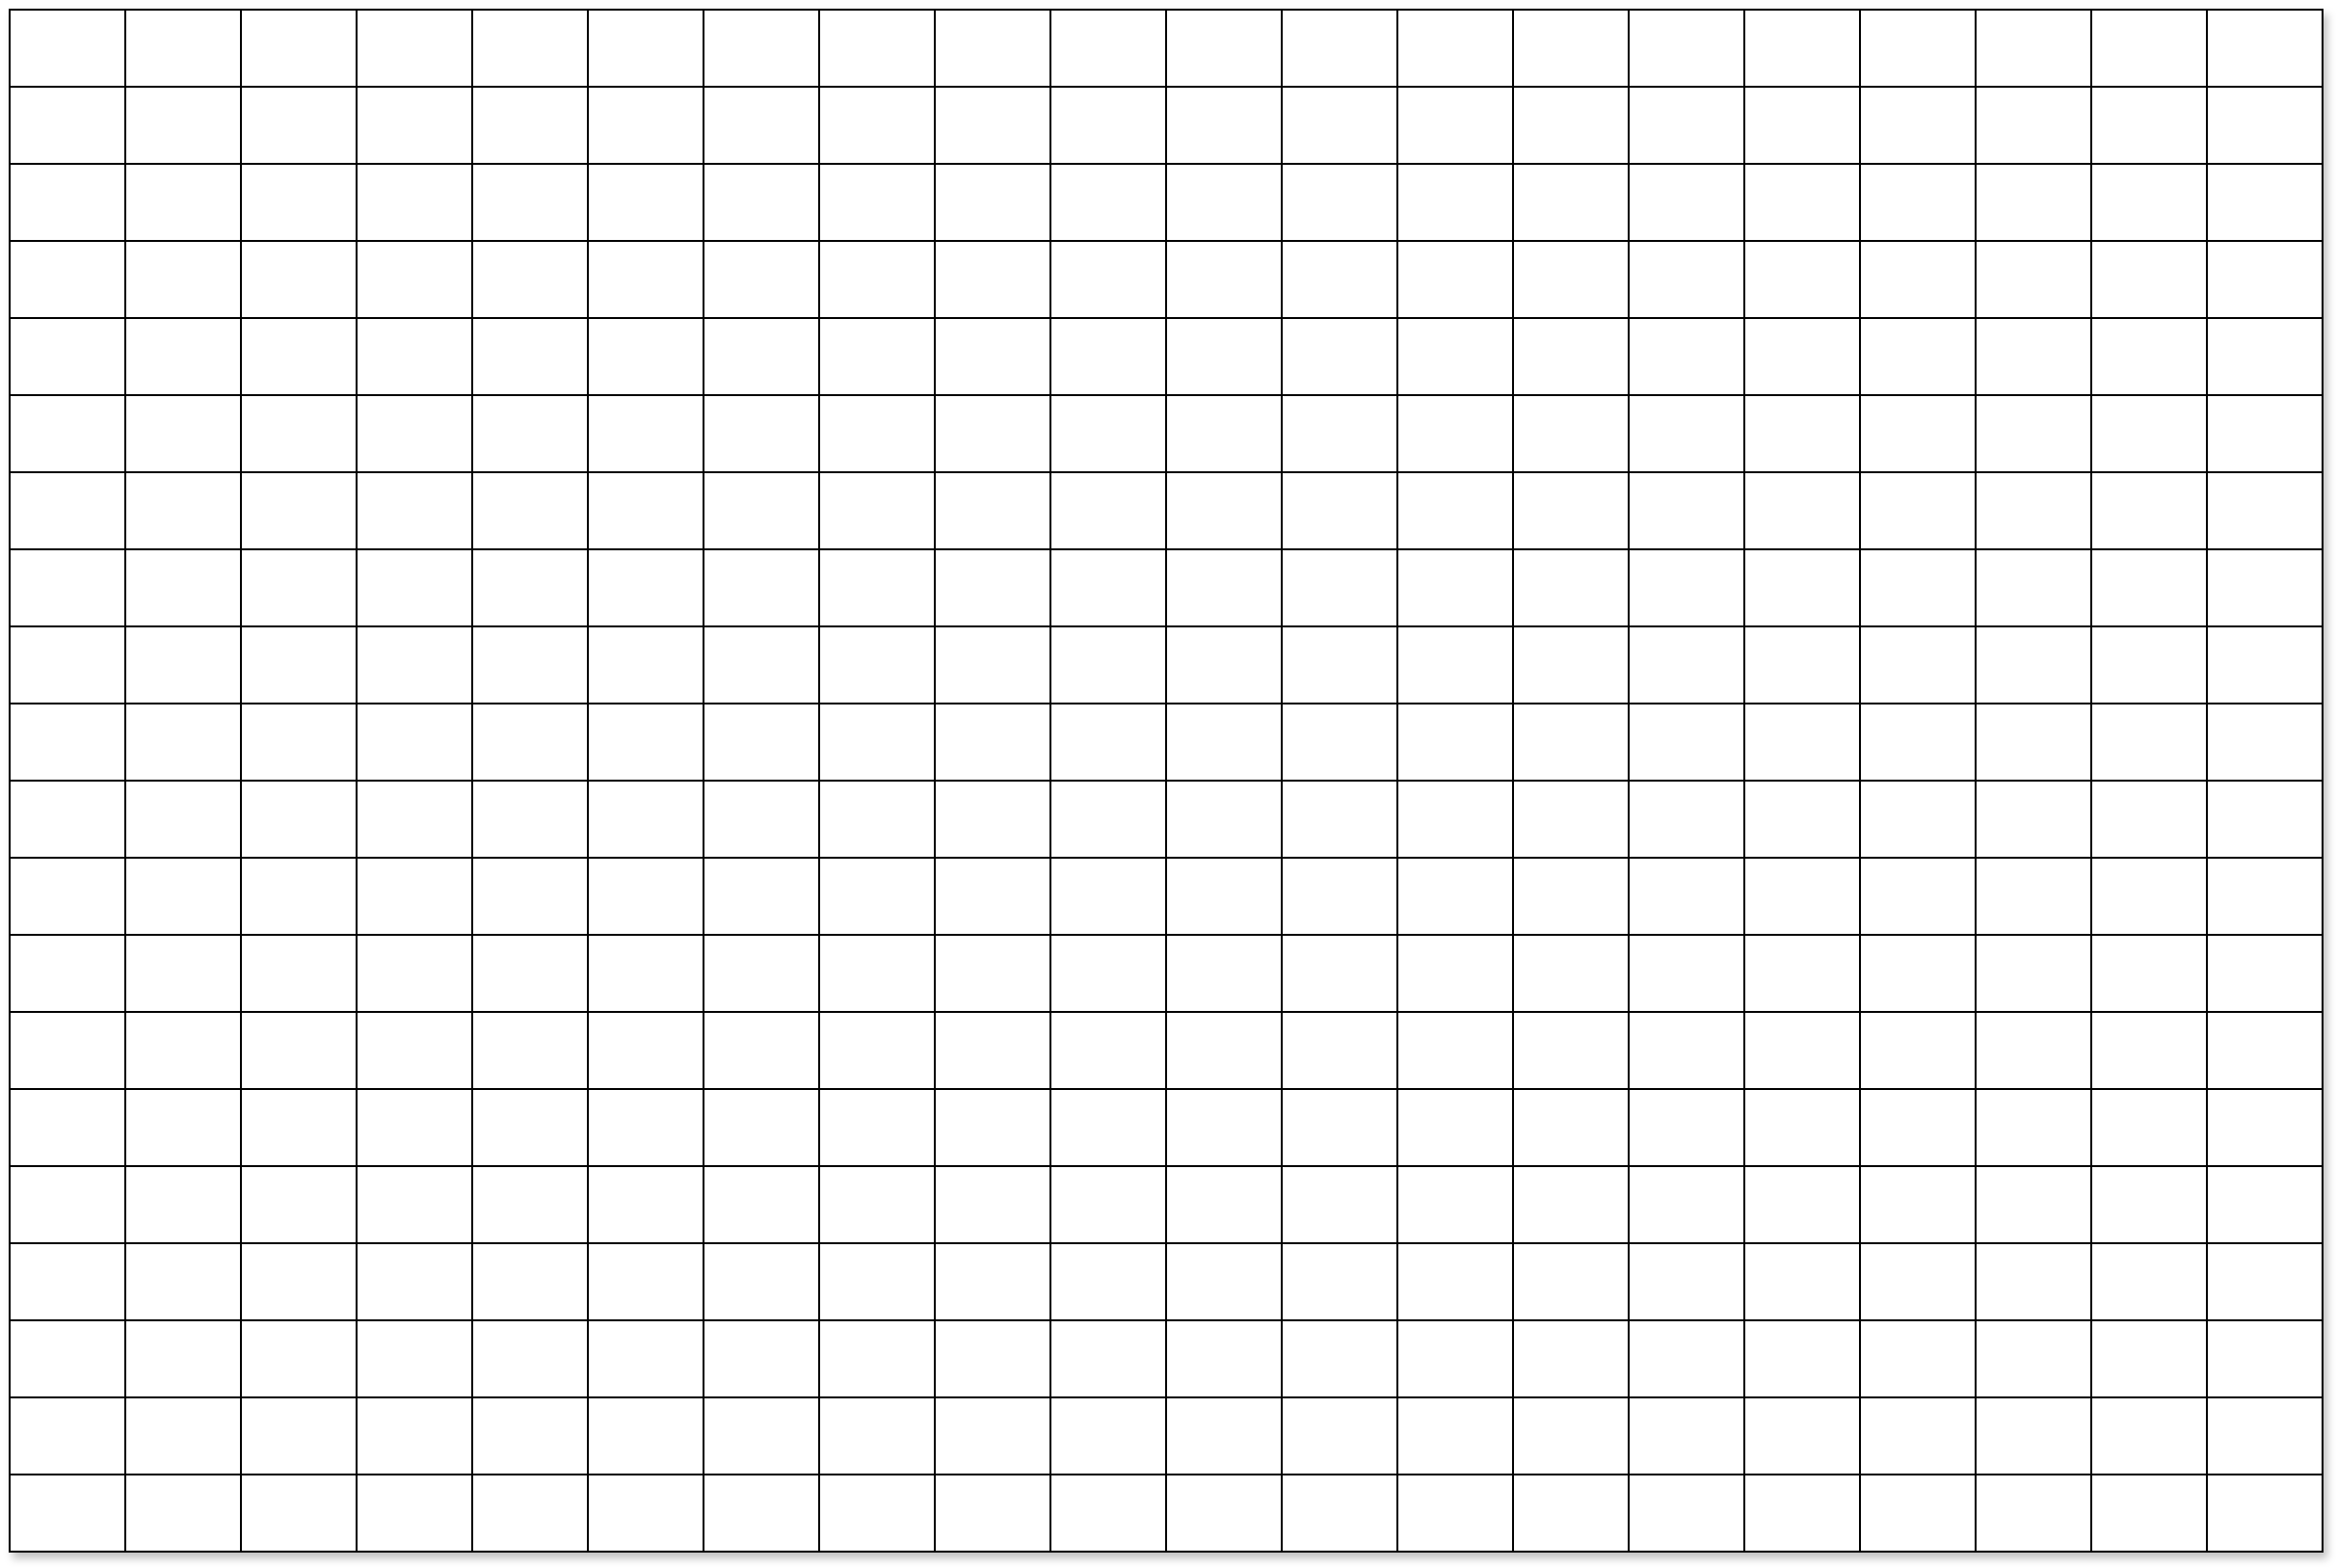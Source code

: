 <mxfile version="14.0.3" type="github">
  <diagram id="C5RBs43oDa-KdzZeNtuy" name="Page-1">
    <mxGraphModel dx="2249" dy="1169" grid="1" gridSize="10" guides="1" tooltips="1" connect="1" arrows="1" fold="1" page="1" pageScale="1" pageWidth="827" pageHeight="1169" math="0" shadow="0">
      <root>
        <mxCell id="WIyWlLk6GJQsqaUBKTNV-0" />
        <mxCell id="WIyWlLk6GJQsqaUBKTNV-1" parent="WIyWlLk6GJQsqaUBKTNV-0" />
        <mxCell id="WIyWlLk6GJQsqaUBKTNV-2" value="" style="rounded=0;html=1;jettySize=auto;orthogonalLoop=1;fontSize=11;endArrow=block;endFill=0;endSize=8;strokeWidth=1;shadow=0;labelBackgroundColor=none;edgeStyle=orthogonalEdgeStyle;" parent="WIyWlLk6GJQsqaUBKTNV-1" source="WIyWlLk6GJQsqaUBKTNV-3" target="WIyWlLk6GJQsqaUBKTNV-6" edge="1">
          <mxGeometry relative="1" as="geometry" />
        </mxCell>
        <mxCell id="WIyWlLk6GJQsqaUBKTNV-3" value="Lamp doesn&#39;t work" style="rounded=1;whiteSpace=wrap;html=1;fontSize=12;glass=0;strokeWidth=1;shadow=0;" parent="WIyWlLk6GJQsqaUBKTNV-1" vertex="1">
          <mxGeometry x="160" y="80" width="120" height="40" as="geometry" />
        </mxCell>
        <mxCell id="WIyWlLk6GJQsqaUBKTNV-4" value="Yes" style="rounded=0;html=1;jettySize=auto;orthogonalLoop=1;fontSize=11;endArrow=block;endFill=0;endSize=8;strokeWidth=1;shadow=0;labelBackgroundColor=none;edgeStyle=orthogonalEdgeStyle;" parent="WIyWlLk6GJQsqaUBKTNV-1" source="WIyWlLk6GJQsqaUBKTNV-6" target="WIyWlLk6GJQsqaUBKTNV-10" edge="1">
          <mxGeometry y="20" relative="1" as="geometry">
            <mxPoint as="offset" />
          </mxGeometry>
        </mxCell>
        <mxCell id="WIyWlLk6GJQsqaUBKTNV-5" value="No" style="edgeStyle=orthogonalEdgeStyle;rounded=0;html=1;jettySize=auto;orthogonalLoop=1;fontSize=11;endArrow=block;endFill=0;endSize=8;strokeWidth=1;shadow=0;labelBackgroundColor=none;" parent="WIyWlLk6GJQsqaUBKTNV-1" source="WIyWlLk6GJQsqaUBKTNV-6" target="WIyWlLk6GJQsqaUBKTNV-7" edge="1">
          <mxGeometry y="10" relative="1" as="geometry">
            <mxPoint as="offset" />
          </mxGeometry>
        </mxCell>
        <mxCell id="WIyWlLk6GJQsqaUBKTNV-6" value="Lamp&lt;br&gt;plugged in?" style="rhombus;whiteSpace=wrap;html=1;shadow=0;fontFamily=Helvetica;fontSize=12;align=center;strokeWidth=1;spacing=6;spacingTop=-4;" parent="WIyWlLk6GJQsqaUBKTNV-1" vertex="1">
          <mxGeometry x="170" y="170" width="100" height="80" as="geometry" />
        </mxCell>
        <mxCell id="WIyWlLk6GJQsqaUBKTNV-7" value="Plug in lamp" style="rounded=1;whiteSpace=wrap;html=1;fontSize=12;glass=0;strokeWidth=1;shadow=0;" parent="WIyWlLk6GJQsqaUBKTNV-1" vertex="1">
          <mxGeometry x="320" y="190" width="120" height="40" as="geometry" />
        </mxCell>
        <mxCell id="WIyWlLk6GJQsqaUBKTNV-8" value="No" style="rounded=0;html=1;jettySize=auto;orthogonalLoop=1;fontSize=11;endArrow=block;endFill=0;endSize=8;strokeWidth=1;shadow=0;labelBackgroundColor=none;edgeStyle=orthogonalEdgeStyle;" parent="WIyWlLk6GJQsqaUBKTNV-1" source="WIyWlLk6GJQsqaUBKTNV-10" target="WIyWlLk6GJQsqaUBKTNV-11" edge="1">
          <mxGeometry x="0.333" y="20" relative="1" as="geometry">
            <mxPoint as="offset" />
          </mxGeometry>
        </mxCell>
        <mxCell id="WIyWlLk6GJQsqaUBKTNV-9" value="Yes" style="edgeStyle=orthogonalEdgeStyle;rounded=0;html=1;jettySize=auto;orthogonalLoop=1;fontSize=11;endArrow=block;endFill=0;endSize=8;strokeWidth=1;shadow=0;labelBackgroundColor=none;" parent="WIyWlLk6GJQsqaUBKTNV-1" source="WIyWlLk6GJQsqaUBKTNV-10" target="WIyWlLk6GJQsqaUBKTNV-12" edge="1">
          <mxGeometry y="10" relative="1" as="geometry">
            <mxPoint as="offset" />
          </mxGeometry>
        </mxCell>
        <mxCell id="WIyWlLk6GJQsqaUBKTNV-10" value="Bulb&lt;br&gt;burned out?" style="rhombus;whiteSpace=wrap;html=1;shadow=0;fontFamily=Helvetica;fontSize=12;align=center;strokeWidth=1;spacing=6;spacingTop=-4;" parent="WIyWlLk6GJQsqaUBKTNV-1" vertex="1">
          <mxGeometry x="170" y="290" width="100" height="80" as="geometry" />
        </mxCell>
        <mxCell id="WIyWlLk6GJQsqaUBKTNV-11" value="Repair Lamp" style="rounded=1;whiteSpace=wrap;html=1;fontSize=12;glass=0;strokeWidth=1;shadow=0;" parent="WIyWlLk6GJQsqaUBKTNV-1" vertex="1">
          <mxGeometry x="160" y="430" width="120" height="40" as="geometry" />
        </mxCell>
        <mxCell id="WIyWlLk6GJQsqaUBKTNV-12" value="Replace Bulb" style="rounded=1;whiteSpace=wrap;html=1;fontSize=12;glass=0;strokeWidth=1;shadow=0;" parent="WIyWlLk6GJQsqaUBKTNV-1" vertex="1">
          <mxGeometry x="320" y="310" width="120" height="40" as="geometry" />
        </mxCell>
        <mxCell id="9qrIkXc0WwUOy52vl9C2-0" value="" style="shape=table;html=1;whiteSpace=wrap;startSize=0;container=1;collapsible=0;childLayout=tableLayout;shadow=1;" vertex="1" parent="WIyWlLk6GJQsqaUBKTNV-1">
          <mxGeometry x="-190" y="-330" width="1200" height="800" as="geometry" />
        </mxCell>
        <mxCell id="9qrIkXc0WwUOy52vl9C2-1" value="" style="shape=partialRectangle;html=1;whiteSpace=wrap;collapsible=0;dropTarget=0;pointerEvents=0;fillColor=none;top=0;left=0;bottom=0;right=0;points=[[0,0.5],[1,0.5]];portConstraint=eastwest;" vertex="1" parent="9qrIkXc0WwUOy52vl9C2-0">
          <mxGeometry width="1200" height="40" as="geometry" />
        </mxCell>
        <mxCell id="9qrIkXc0WwUOy52vl9C2-2" value="" style="shape=partialRectangle;html=1;whiteSpace=wrap;connectable=0;overflow=hidden;fillColor=none;top=0;left=0;bottom=0;right=0;" vertex="1" parent="9qrIkXc0WwUOy52vl9C2-1">
          <mxGeometry width="60" height="40" as="geometry" />
        </mxCell>
        <mxCell id="9qrIkXc0WwUOy52vl9C2-3" value="" style="shape=partialRectangle;html=1;whiteSpace=wrap;connectable=0;overflow=hidden;fillColor=none;top=0;left=0;bottom=0;right=0;" vertex="1" parent="9qrIkXc0WwUOy52vl9C2-1">
          <mxGeometry x="60" width="60" height="40" as="geometry" />
        </mxCell>
        <mxCell id="9qrIkXc0WwUOy52vl9C2-4" value="" style="shape=partialRectangle;html=1;whiteSpace=wrap;connectable=0;overflow=hidden;fillColor=none;top=0;left=0;bottom=0;right=0;" vertex="1" parent="9qrIkXc0WwUOy52vl9C2-1">
          <mxGeometry x="120" width="60" height="40" as="geometry" />
        </mxCell>
        <mxCell id="9qrIkXc0WwUOy52vl9C2-5" value="" style="shape=partialRectangle;html=1;whiteSpace=wrap;connectable=0;overflow=hidden;fillColor=none;top=0;left=0;bottom=0;right=0;" vertex="1" parent="9qrIkXc0WwUOy52vl9C2-1">
          <mxGeometry x="180" width="60" height="40" as="geometry" />
        </mxCell>
        <mxCell id="9qrIkXc0WwUOy52vl9C2-6" value="" style="shape=partialRectangle;html=1;whiteSpace=wrap;connectable=0;overflow=hidden;fillColor=none;top=0;left=0;bottom=0;right=0;" vertex="1" parent="9qrIkXc0WwUOy52vl9C2-1">
          <mxGeometry x="240" width="60" height="40" as="geometry" />
        </mxCell>
        <mxCell id="9qrIkXc0WwUOy52vl9C2-7" value="" style="shape=partialRectangle;html=1;whiteSpace=wrap;connectable=0;overflow=hidden;fillColor=none;top=0;left=0;bottom=0;right=0;" vertex="1" parent="9qrIkXc0WwUOy52vl9C2-1">
          <mxGeometry x="300" width="60" height="40" as="geometry" />
        </mxCell>
        <mxCell id="9qrIkXc0WwUOy52vl9C2-8" value="" style="shape=partialRectangle;html=1;whiteSpace=wrap;connectable=0;overflow=hidden;fillColor=none;top=0;left=0;bottom=0;right=0;" vertex="1" parent="9qrIkXc0WwUOy52vl9C2-1">
          <mxGeometry x="360" width="60" height="40" as="geometry" />
        </mxCell>
        <mxCell id="9qrIkXc0WwUOy52vl9C2-9" value="" style="shape=partialRectangle;html=1;whiteSpace=wrap;connectable=0;overflow=hidden;fillColor=none;top=0;left=0;bottom=0;right=0;" vertex="1" parent="9qrIkXc0WwUOy52vl9C2-1">
          <mxGeometry x="420" width="60" height="40" as="geometry" />
        </mxCell>
        <mxCell id="9qrIkXc0WwUOy52vl9C2-10" value="" style="shape=partialRectangle;html=1;whiteSpace=wrap;connectable=0;overflow=hidden;fillColor=none;top=0;left=0;bottom=0;right=0;" vertex="1" parent="9qrIkXc0WwUOy52vl9C2-1">
          <mxGeometry x="480" width="60" height="40" as="geometry" />
        </mxCell>
        <mxCell id="9qrIkXc0WwUOy52vl9C2-11" value="" style="shape=partialRectangle;html=1;whiteSpace=wrap;connectable=0;overflow=hidden;fillColor=none;top=0;left=0;bottom=0;right=0;" vertex="1" parent="9qrIkXc0WwUOy52vl9C2-1">
          <mxGeometry x="540" width="60" height="40" as="geometry" />
        </mxCell>
        <mxCell id="9qrIkXc0WwUOy52vl9C2-12" value="" style="shape=partialRectangle;html=1;whiteSpace=wrap;connectable=0;overflow=hidden;fillColor=none;top=0;left=0;bottom=0;right=0;" vertex="1" parent="9qrIkXc0WwUOy52vl9C2-1">
          <mxGeometry x="600" width="60" height="40" as="geometry" />
        </mxCell>
        <mxCell id="9qrIkXc0WwUOy52vl9C2-13" value="" style="shape=partialRectangle;html=1;whiteSpace=wrap;connectable=0;overflow=hidden;fillColor=none;top=0;left=0;bottom=0;right=0;" vertex="1" parent="9qrIkXc0WwUOy52vl9C2-1">
          <mxGeometry x="660" width="60" height="40" as="geometry" />
        </mxCell>
        <mxCell id="9qrIkXc0WwUOy52vl9C2-14" value="" style="shape=partialRectangle;html=1;whiteSpace=wrap;connectable=0;overflow=hidden;fillColor=none;top=0;left=0;bottom=0;right=0;" vertex="1" parent="9qrIkXc0WwUOy52vl9C2-1">
          <mxGeometry x="720" width="60" height="40" as="geometry" />
        </mxCell>
        <mxCell id="9qrIkXc0WwUOy52vl9C2-15" value="" style="shape=partialRectangle;html=1;whiteSpace=wrap;connectable=0;overflow=hidden;fillColor=none;top=0;left=0;bottom=0;right=0;" vertex="1" parent="9qrIkXc0WwUOy52vl9C2-1">
          <mxGeometry x="780" width="60" height="40" as="geometry" />
        </mxCell>
        <mxCell id="9qrIkXc0WwUOy52vl9C2-16" value="" style="shape=partialRectangle;html=1;whiteSpace=wrap;connectable=0;overflow=hidden;fillColor=none;top=0;left=0;bottom=0;right=0;" vertex="1" parent="9qrIkXc0WwUOy52vl9C2-1">
          <mxGeometry x="840" width="60" height="40" as="geometry" />
        </mxCell>
        <mxCell id="9qrIkXc0WwUOy52vl9C2-17" value="" style="shape=partialRectangle;html=1;whiteSpace=wrap;connectable=0;overflow=hidden;fillColor=none;top=0;left=0;bottom=0;right=0;" vertex="1" parent="9qrIkXc0WwUOy52vl9C2-1">
          <mxGeometry x="900" width="60" height="40" as="geometry" />
        </mxCell>
        <mxCell id="9qrIkXc0WwUOy52vl9C2-18" value="" style="shape=partialRectangle;html=1;whiteSpace=wrap;connectable=0;overflow=hidden;fillColor=none;top=0;left=0;bottom=0;right=0;" vertex="1" parent="9qrIkXc0WwUOy52vl9C2-1">
          <mxGeometry x="960" width="60" height="40" as="geometry" />
        </mxCell>
        <mxCell id="9qrIkXc0WwUOy52vl9C2-19" value="" style="shape=partialRectangle;html=1;whiteSpace=wrap;connectable=0;overflow=hidden;fillColor=none;top=0;left=0;bottom=0;right=0;" vertex="1" parent="9qrIkXc0WwUOy52vl9C2-1">
          <mxGeometry x="1020" width="60" height="40" as="geometry" />
        </mxCell>
        <mxCell id="9qrIkXc0WwUOy52vl9C2-20" value="" style="shape=partialRectangle;html=1;whiteSpace=wrap;connectable=0;overflow=hidden;fillColor=none;top=0;left=0;bottom=0;right=0;" vertex="1" parent="9qrIkXc0WwUOy52vl9C2-1">
          <mxGeometry x="1080" width="60" height="40" as="geometry" />
        </mxCell>
        <mxCell id="9qrIkXc0WwUOy52vl9C2-21" value="" style="shape=partialRectangle;html=1;whiteSpace=wrap;connectable=0;overflow=hidden;fillColor=none;top=0;left=0;bottom=0;right=0;" vertex="1" parent="9qrIkXc0WwUOy52vl9C2-1">
          <mxGeometry x="1140" width="60" height="40" as="geometry" />
        </mxCell>
        <mxCell id="9qrIkXc0WwUOy52vl9C2-22" value="" style="shape=partialRectangle;html=1;whiteSpace=wrap;collapsible=0;dropTarget=0;pointerEvents=0;fillColor=none;top=0;left=0;bottom=0;right=0;points=[[0,0.5],[1,0.5]];portConstraint=eastwest;" vertex="1" parent="9qrIkXc0WwUOy52vl9C2-0">
          <mxGeometry y="40" width="1200" height="40" as="geometry" />
        </mxCell>
        <mxCell id="9qrIkXc0WwUOy52vl9C2-23" value="" style="shape=partialRectangle;html=1;whiteSpace=wrap;connectable=0;overflow=hidden;fillColor=none;top=0;left=0;bottom=0;right=0;" vertex="1" parent="9qrIkXc0WwUOy52vl9C2-22">
          <mxGeometry width="60" height="40" as="geometry" />
        </mxCell>
        <mxCell id="9qrIkXc0WwUOy52vl9C2-24" value="" style="shape=partialRectangle;html=1;whiteSpace=wrap;connectable=0;overflow=hidden;fillColor=none;top=0;left=0;bottom=0;right=0;" vertex="1" parent="9qrIkXc0WwUOy52vl9C2-22">
          <mxGeometry x="60" width="60" height="40" as="geometry" />
        </mxCell>
        <mxCell id="9qrIkXc0WwUOy52vl9C2-25" value="" style="shape=partialRectangle;html=1;whiteSpace=wrap;connectable=0;overflow=hidden;fillColor=none;top=0;left=0;bottom=0;right=0;" vertex="1" parent="9qrIkXc0WwUOy52vl9C2-22">
          <mxGeometry x="120" width="60" height="40" as="geometry" />
        </mxCell>
        <mxCell id="9qrIkXc0WwUOy52vl9C2-26" value="" style="shape=partialRectangle;html=1;whiteSpace=wrap;connectable=0;overflow=hidden;fillColor=none;top=0;left=0;bottom=0;right=0;" vertex="1" parent="9qrIkXc0WwUOy52vl9C2-22">
          <mxGeometry x="180" width="60" height="40" as="geometry" />
        </mxCell>
        <mxCell id="9qrIkXc0WwUOy52vl9C2-27" value="" style="shape=partialRectangle;html=1;whiteSpace=wrap;connectable=0;overflow=hidden;fillColor=none;top=0;left=0;bottom=0;right=0;" vertex="1" parent="9qrIkXc0WwUOy52vl9C2-22">
          <mxGeometry x="240" width="60" height="40" as="geometry" />
        </mxCell>
        <mxCell id="9qrIkXc0WwUOy52vl9C2-28" value="" style="shape=partialRectangle;html=1;whiteSpace=wrap;connectable=0;overflow=hidden;fillColor=none;top=0;left=0;bottom=0;right=0;" vertex="1" parent="9qrIkXc0WwUOy52vl9C2-22">
          <mxGeometry x="300" width="60" height="40" as="geometry" />
        </mxCell>
        <mxCell id="9qrIkXc0WwUOy52vl9C2-29" value="" style="shape=partialRectangle;html=1;whiteSpace=wrap;connectable=0;overflow=hidden;fillColor=none;top=0;left=0;bottom=0;right=0;" vertex="1" parent="9qrIkXc0WwUOy52vl9C2-22">
          <mxGeometry x="360" width="60" height="40" as="geometry" />
        </mxCell>
        <mxCell id="9qrIkXc0WwUOy52vl9C2-30" value="" style="shape=partialRectangle;html=1;whiteSpace=wrap;connectable=0;overflow=hidden;fillColor=none;top=0;left=0;bottom=0;right=0;" vertex="1" parent="9qrIkXc0WwUOy52vl9C2-22">
          <mxGeometry x="420" width="60" height="40" as="geometry" />
        </mxCell>
        <mxCell id="9qrIkXc0WwUOy52vl9C2-31" value="" style="shape=partialRectangle;html=1;whiteSpace=wrap;connectable=0;overflow=hidden;fillColor=none;top=0;left=0;bottom=0;right=0;" vertex="1" parent="9qrIkXc0WwUOy52vl9C2-22">
          <mxGeometry x="480" width="60" height="40" as="geometry" />
        </mxCell>
        <mxCell id="9qrIkXc0WwUOy52vl9C2-32" value="" style="shape=partialRectangle;html=1;whiteSpace=wrap;connectable=0;overflow=hidden;fillColor=none;top=0;left=0;bottom=0;right=0;" vertex="1" parent="9qrIkXc0WwUOy52vl9C2-22">
          <mxGeometry x="540" width="60" height="40" as="geometry" />
        </mxCell>
        <mxCell id="9qrIkXc0WwUOy52vl9C2-33" value="" style="shape=partialRectangle;html=1;whiteSpace=wrap;connectable=0;overflow=hidden;fillColor=none;top=0;left=0;bottom=0;right=0;" vertex="1" parent="9qrIkXc0WwUOy52vl9C2-22">
          <mxGeometry x="600" width="60" height="40" as="geometry" />
        </mxCell>
        <mxCell id="9qrIkXc0WwUOy52vl9C2-34" value="" style="shape=partialRectangle;html=1;whiteSpace=wrap;connectable=0;overflow=hidden;fillColor=none;top=0;left=0;bottom=0;right=0;" vertex="1" parent="9qrIkXc0WwUOy52vl9C2-22">
          <mxGeometry x="660" width="60" height="40" as="geometry" />
        </mxCell>
        <mxCell id="9qrIkXc0WwUOy52vl9C2-35" value="" style="shape=partialRectangle;html=1;whiteSpace=wrap;connectable=0;overflow=hidden;fillColor=none;top=0;left=0;bottom=0;right=0;" vertex="1" parent="9qrIkXc0WwUOy52vl9C2-22">
          <mxGeometry x="720" width="60" height="40" as="geometry" />
        </mxCell>
        <mxCell id="9qrIkXc0WwUOy52vl9C2-36" value="" style="shape=partialRectangle;html=1;whiteSpace=wrap;connectable=0;overflow=hidden;fillColor=none;top=0;left=0;bottom=0;right=0;" vertex="1" parent="9qrIkXc0WwUOy52vl9C2-22">
          <mxGeometry x="780" width="60" height="40" as="geometry" />
        </mxCell>
        <mxCell id="9qrIkXc0WwUOy52vl9C2-37" value="" style="shape=partialRectangle;html=1;whiteSpace=wrap;connectable=0;overflow=hidden;fillColor=none;top=0;left=0;bottom=0;right=0;" vertex="1" parent="9qrIkXc0WwUOy52vl9C2-22">
          <mxGeometry x="840" width="60" height="40" as="geometry" />
        </mxCell>
        <mxCell id="9qrIkXc0WwUOy52vl9C2-38" value="" style="shape=partialRectangle;html=1;whiteSpace=wrap;connectable=0;overflow=hidden;fillColor=none;top=0;left=0;bottom=0;right=0;" vertex="1" parent="9qrIkXc0WwUOy52vl9C2-22">
          <mxGeometry x="900" width="60" height="40" as="geometry" />
        </mxCell>
        <mxCell id="9qrIkXc0WwUOy52vl9C2-39" value="" style="shape=partialRectangle;html=1;whiteSpace=wrap;connectable=0;overflow=hidden;fillColor=none;top=0;left=0;bottom=0;right=0;" vertex="1" parent="9qrIkXc0WwUOy52vl9C2-22">
          <mxGeometry x="960" width="60" height="40" as="geometry" />
        </mxCell>
        <mxCell id="9qrIkXc0WwUOy52vl9C2-40" value="" style="shape=partialRectangle;html=1;whiteSpace=wrap;connectable=0;overflow=hidden;fillColor=none;top=0;left=0;bottom=0;right=0;" vertex="1" parent="9qrIkXc0WwUOy52vl9C2-22">
          <mxGeometry x="1020" width="60" height="40" as="geometry" />
        </mxCell>
        <mxCell id="9qrIkXc0WwUOy52vl9C2-41" value="" style="shape=partialRectangle;html=1;whiteSpace=wrap;connectable=0;overflow=hidden;fillColor=none;top=0;left=0;bottom=0;right=0;" vertex="1" parent="9qrIkXc0WwUOy52vl9C2-22">
          <mxGeometry x="1080" width="60" height="40" as="geometry" />
        </mxCell>
        <mxCell id="9qrIkXc0WwUOy52vl9C2-42" value="" style="shape=partialRectangle;html=1;whiteSpace=wrap;connectable=0;overflow=hidden;fillColor=none;top=0;left=0;bottom=0;right=0;" vertex="1" parent="9qrIkXc0WwUOy52vl9C2-22">
          <mxGeometry x="1140" width="60" height="40" as="geometry" />
        </mxCell>
        <mxCell id="9qrIkXc0WwUOy52vl9C2-43" value="" style="shape=partialRectangle;html=1;whiteSpace=wrap;collapsible=0;dropTarget=0;pointerEvents=0;fillColor=none;top=0;left=0;bottom=0;right=0;points=[[0,0.5],[1,0.5]];portConstraint=eastwest;" vertex="1" parent="9qrIkXc0WwUOy52vl9C2-0">
          <mxGeometry y="80" width="1200" height="40" as="geometry" />
        </mxCell>
        <mxCell id="9qrIkXc0WwUOy52vl9C2-44" value="" style="shape=partialRectangle;html=1;whiteSpace=wrap;connectable=0;overflow=hidden;fillColor=none;top=0;left=0;bottom=0;right=0;" vertex="1" parent="9qrIkXc0WwUOy52vl9C2-43">
          <mxGeometry width="60" height="40" as="geometry" />
        </mxCell>
        <mxCell id="9qrIkXc0WwUOy52vl9C2-45" value="" style="shape=partialRectangle;html=1;whiteSpace=wrap;connectable=0;overflow=hidden;fillColor=none;top=0;left=0;bottom=0;right=0;" vertex="1" parent="9qrIkXc0WwUOy52vl9C2-43">
          <mxGeometry x="60" width="60" height="40" as="geometry" />
        </mxCell>
        <mxCell id="9qrIkXc0WwUOy52vl9C2-46" value="" style="shape=partialRectangle;html=1;whiteSpace=wrap;connectable=0;overflow=hidden;fillColor=none;top=0;left=0;bottom=0;right=0;" vertex="1" parent="9qrIkXc0WwUOy52vl9C2-43">
          <mxGeometry x="120" width="60" height="40" as="geometry" />
        </mxCell>
        <mxCell id="9qrIkXc0WwUOy52vl9C2-47" value="" style="shape=partialRectangle;html=1;whiteSpace=wrap;connectable=0;overflow=hidden;fillColor=none;top=0;left=0;bottom=0;right=0;" vertex="1" parent="9qrIkXc0WwUOy52vl9C2-43">
          <mxGeometry x="180" width="60" height="40" as="geometry" />
        </mxCell>
        <mxCell id="9qrIkXc0WwUOy52vl9C2-48" value="" style="shape=partialRectangle;html=1;whiteSpace=wrap;connectable=0;overflow=hidden;fillColor=none;top=0;left=0;bottom=0;right=0;" vertex="1" parent="9qrIkXc0WwUOy52vl9C2-43">
          <mxGeometry x="240" width="60" height="40" as="geometry" />
        </mxCell>
        <mxCell id="9qrIkXc0WwUOy52vl9C2-49" value="" style="shape=partialRectangle;html=1;whiteSpace=wrap;connectable=0;overflow=hidden;fillColor=none;top=0;left=0;bottom=0;right=0;" vertex="1" parent="9qrIkXc0WwUOy52vl9C2-43">
          <mxGeometry x="300" width="60" height="40" as="geometry" />
        </mxCell>
        <mxCell id="9qrIkXc0WwUOy52vl9C2-50" value="" style="shape=partialRectangle;html=1;whiteSpace=wrap;connectable=0;overflow=hidden;fillColor=none;top=0;left=0;bottom=0;right=0;" vertex="1" parent="9qrIkXc0WwUOy52vl9C2-43">
          <mxGeometry x="360" width="60" height="40" as="geometry" />
        </mxCell>
        <mxCell id="9qrIkXc0WwUOy52vl9C2-51" value="" style="shape=partialRectangle;html=1;whiteSpace=wrap;connectable=0;overflow=hidden;fillColor=none;top=0;left=0;bottom=0;right=0;" vertex="1" parent="9qrIkXc0WwUOy52vl9C2-43">
          <mxGeometry x="420" width="60" height="40" as="geometry" />
        </mxCell>
        <mxCell id="9qrIkXc0WwUOy52vl9C2-52" value="" style="shape=partialRectangle;html=1;whiteSpace=wrap;connectable=0;overflow=hidden;fillColor=none;top=0;left=0;bottom=0;right=0;" vertex="1" parent="9qrIkXc0WwUOy52vl9C2-43">
          <mxGeometry x="480" width="60" height="40" as="geometry" />
        </mxCell>
        <mxCell id="9qrIkXc0WwUOy52vl9C2-53" value="" style="shape=partialRectangle;html=1;whiteSpace=wrap;connectable=0;overflow=hidden;fillColor=none;top=0;left=0;bottom=0;right=0;" vertex="1" parent="9qrIkXc0WwUOy52vl9C2-43">
          <mxGeometry x="540" width="60" height="40" as="geometry" />
        </mxCell>
        <mxCell id="9qrIkXc0WwUOy52vl9C2-54" value="" style="shape=partialRectangle;html=1;whiteSpace=wrap;connectable=0;overflow=hidden;fillColor=none;top=0;left=0;bottom=0;right=0;" vertex="1" parent="9qrIkXc0WwUOy52vl9C2-43">
          <mxGeometry x="600" width="60" height="40" as="geometry" />
        </mxCell>
        <mxCell id="9qrIkXc0WwUOy52vl9C2-55" value="" style="shape=partialRectangle;html=1;whiteSpace=wrap;connectable=0;overflow=hidden;fillColor=none;top=0;left=0;bottom=0;right=0;" vertex="1" parent="9qrIkXc0WwUOy52vl9C2-43">
          <mxGeometry x="660" width="60" height="40" as="geometry" />
        </mxCell>
        <mxCell id="9qrIkXc0WwUOy52vl9C2-56" value="" style="shape=partialRectangle;html=1;whiteSpace=wrap;connectable=0;overflow=hidden;fillColor=none;top=0;left=0;bottom=0;right=0;" vertex="1" parent="9qrIkXc0WwUOy52vl9C2-43">
          <mxGeometry x="720" width="60" height="40" as="geometry" />
        </mxCell>
        <mxCell id="9qrIkXc0WwUOy52vl9C2-57" value="" style="shape=partialRectangle;html=1;whiteSpace=wrap;connectable=0;overflow=hidden;fillColor=none;top=0;left=0;bottom=0;right=0;" vertex="1" parent="9qrIkXc0WwUOy52vl9C2-43">
          <mxGeometry x="780" width="60" height="40" as="geometry" />
        </mxCell>
        <mxCell id="9qrIkXc0WwUOy52vl9C2-58" value="" style="shape=partialRectangle;html=1;whiteSpace=wrap;connectable=0;overflow=hidden;fillColor=none;top=0;left=0;bottom=0;right=0;" vertex="1" parent="9qrIkXc0WwUOy52vl9C2-43">
          <mxGeometry x="840" width="60" height="40" as="geometry" />
        </mxCell>
        <mxCell id="9qrIkXc0WwUOy52vl9C2-59" value="" style="shape=partialRectangle;html=1;whiteSpace=wrap;connectable=0;overflow=hidden;fillColor=none;top=0;left=0;bottom=0;right=0;" vertex="1" parent="9qrIkXc0WwUOy52vl9C2-43">
          <mxGeometry x="900" width="60" height="40" as="geometry" />
        </mxCell>
        <mxCell id="9qrIkXc0WwUOy52vl9C2-60" value="" style="shape=partialRectangle;html=1;whiteSpace=wrap;connectable=0;overflow=hidden;fillColor=none;top=0;left=0;bottom=0;right=0;" vertex="1" parent="9qrIkXc0WwUOy52vl9C2-43">
          <mxGeometry x="960" width="60" height="40" as="geometry" />
        </mxCell>
        <mxCell id="9qrIkXc0WwUOy52vl9C2-61" value="" style="shape=partialRectangle;html=1;whiteSpace=wrap;connectable=0;overflow=hidden;fillColor=none;top=0;left=0;bottom=0;right=0;" vertex="1" parent="9qrIkXc0WwUOy52vl9C2-43">
          <mxGeometry x="1020" width="60" height="40" as="geometry" />
        </mxCell>
        <mxCell id="9qrIkXc0WwUOy52vl9C2-62" value="" style="shape=partialRectangle;html=1;whiteSpace=wrap;connectable=0;overflow=hidden;fillColor=none;top=0;left=0;bottom=0;right=0;" vertex="1" parent="9qrIkXc0WwUOy52vl9C2-43">
          <mxGeometry x="1080" width="60" height="40" as="geometry" />
        </mxCell>
        <mxCell id="9qrIkXc0WwUOy52vl9C2-63" value="" style="shape=partialRectangle;html=1;whiteSpace=wrap;connectable=0;overflow=hidden;fillColor=none;top=0;left=0;bottom=0;right=0;" vertex="1" parent="9qrIkXc0WwUOy52vl9C2-43">
          <mxGeometry x="1140" width="60" height="40" as="geometry" />
        </mxCell>
        <mxCell id="9qrIkXc0WwUOy52vl9C2-64" value="" style="shape=partialRectangle;html=1;whiteSpace=wrap;collapsible=0;dropTarget=0;pointerEvents=0;fillColor=none;top=0;left=0;bottom=0;right=0;points=[[0,0.5],[1,0.5]];portConstraint=eastwest;" vertex="1" parent="9qrIkXc0WwUOy52vl9C2-0">
          <mxGeometry y="120" width="1200" height="40" as="geometry" />
        </mxCell>
        <mxCell id="9qrIkXc0WwUOy52vl9C2-65" value="" style="shape=partialRectangle;html=1;whiteSpace=wrap;connectable=0;overflow=hidden;fillColor=none;top=0;left=0;bottom=0;right=0;" vertex="1" parent="9qrIkXc0WwUOy52vl9C2-64">
          <mxGeometry width="60" height="40" as="geometry" />
        </mxCell>
        <mxCell id="9qrIkXc0WwUOy52vl9C2-66" value="" style="shape=partialRectangle;html=1;whiteSpace=wrap;connectable=0;overflow=hidden;fillColor=none;top=0;left=0;bottom=0;right=0;" vertex="1" parent="9qrIkXc0WwUOy52vl9C2-64">
          <mxGeometry x="60" width="60" height="40" as="geometry" />
        </mxCell>
        <mxCell id="9qrIkXc0WwUOy52vl9C2-67" value="" style="shape=partialRectangle;html=1;whiteSpace=wrap;connectable=0;overflow=hidden;fillColor=none;top=0;left=0;bottom=0;right=0;" vertex="1" parent="9qrIkXc0WwUOy52vl9C2-64">
          <mxGeometry x="120" width="60" height="40" as="geometry" />
        </mxCell>
        <mxCell id="9qrIkXc0WwUOy52vl9C2-68" value="" style="shape=partialRectangle;html=1;whiteSpace=wrap;connectable=0;overflow=hidden;fillColor=none;top=0;left=0;bottom=0;right=0;" vertex="1" parent="9qrIkXc0WwUOy52vl9C2-64">
          <mxGeometry x="180" width="60" height="40" as="geometry" />
        </mxCell>
        <mxCell id="9qrIkXc0WwUOy52vl9C2-69" value="" style="shape=partialRectangle;html=1;whiteSpace=wrap;connectable=0;overflow=hidden;fillColor=none;top=0;left=0;bottom=0;right=0;" vertex="1" parent="9qrIkXc0WwUOy52vl9C2-64">
          <mxGeometry x="240" width="60" height="40" as="geometry" />
        </mxCell>
        <mxCell id="9qrIkXc0WwUOy52vl9C2-70" value="" style="shape=partialRectangle;html=1;whiteSpace=wrap;connectable=0;overflow=hidden;fillColor=none;top=0;left=0;bottom=0;right=0;" vertex="1" parent="9qrIkXc0WwUOy52vl9C2-64">
          <mxGeometry x="300" width="60" height="40" as="geometry" />
        </mxCell>
        <mxCell id="9qrIkXc0WwUOy52vl9C2-71" value="" style="shape=partialRectangle;html=1;whiteSpace=wrap;connectable=0;overflow=hidden;fillColor=none;top=0;left=0;bottom=0;right=0;" vertex="1" parent="9qrIkXc0WwUOy52vl9C2-64">
          <mxGeometry x="360" width="60" height="40" as="geometry" />
        </mxCell>
        <mxCell id="9qrIkXc0WwUOy52vl9C2-72" value="" style="shape=partialRectangle;html=1;whiteSpace=wrap;connectable=0;overflow=hidden;fillColor=none;top=0;left=0;bottom=0;right=0;" vertex="1" parent="9qrIkXc0WwUOy52vl9C2-64">
          <mxGeometry x="420" width="60" height="40" as="geometry" />
        </mxCell>
        <mxCell id="9qrIkXc0WwUOy52vl9C2-73" value="" style="shape=partialRectangle;html=1;whiteSpace=wrap;connectable=0;overflow=hidden;fillColor=none;top=0;left=0;bottom=0;right=0;" vertex="1" parent="9qrIkXc0WwUOy52vl9C2-64">
          <mxGeometry x="480" width="60" height="40" as="geometry" />
        </mxCell>
        <mxCell id="9qrIkXc0WwUOy52vl9C2-74" value="" style="shape=partialRectangle;html=1;whiteSpace=wrap;connectable=0;overflow=hidden;fillColor=none;top=0;left=0;bottom=0;right=0;" vertex="1" parent="9qrIkXc0WwUOy52vl9C2-64">
          <mxGeometry x="540" width="60" height="40" as="geometry" />
        </mxCell>
        <mxCell id="9qrIkXc0WwUOy52vl9C2-75" value="" style="shape=partialRectangle;html=1;whiteSpace=wrap;connectable=0;overflow=hidden;fillColor=none;top=0;left=0;bottom=0;right=0;" vertex="1" parent="9qrIkXc0WwUOy52vl9C2-64">
          <mxGeometry x="600" width="60" height="40" as="geometry" />
        </mxCell>
        <mxCell id="9qrIkXc0WwUOy52vl9C2-76" value="" style="shape=partialRectangle;html=1;whiteSpace=wrap;connectable=0;overflow=hidden;fillColor=none;top=0;left=0;bottom=0;right=0;" vertex="1" parent="9qrIkXc0WwUOy52vl9C2-64">
          <mxGeometry x="660" width="60" height="40" as="geometry" />
        </mxCell>
        <mxCell id="9qrIkXc0WwUOy52vl9C2-77" value="" style="shape=partialRectangle;html=1;whiteSpace=wrap;connectable=0;overflow=hidden;fillColor=none;top=0;left=0;bottom=0;right=0;" vertex="1" parent="9qrIkXc0WwUOy52vl9C2-64">
          <mxGeometry x="720" width="60" height="40" as="geometry" />
        </mxCell>
        <mxCell id="9qrIkXc0WwUOy52vl9C2-78" value="" style="shape=partialRectangle;html=1;whiteSpace=wrap;connectable=0;overflow=hidden;fillColor=none;top=0;left=0;bottom=0;right=0;" vertex="1" parent="9qrIkXc0WwUOy52vl9C2-64">
          <mxGeometry x="780" width="60" height="40" as="geometry" />
        </mxCell>
        <mxCell id="9qrIkXc0WwUOy52vl9C2-79" value="" style="shape=partialRectangle;html=1;whiteSpace=wrap;connectable=0;overflow=hidden;fillColor=none;top=0;left=0;bottom=0;right=0;" vertex="1" parent="9qrIkXc0WwUOy52vl9C2-64">
          <mxGeometry x="840" width="60" height="40" as="geometry" />
        </mxCell>
        <mxCell id="9qrIkXc0WwUOy52vl9C2-80" value="" style="shape=partialRectangle;html=1;whiteSpace=wrap;connectable=0;overflow=hidden;fillColor=none;top=0;left=0;bottom=0;right=0;" vertex="1" parent="9qrIkXc0WwUOy52vl9C2-64">
          <mxGeometry x="900" width="60" height="40" as="geometry" />
        </mxCell>
        <mxCell id="9qrIkXc0WwUOy52vl9C2-81" value="" style="shape=partialRectangle;html=1;whiteSpace=wrap;connectable=0;overflow=hidden;fillColor=none;top=0;left=0;bottom=0;right=0;" vertex="1" parent="9qrIkXc0WwUOy52vl9C2-64">
          <mxGeometry x="960" width="60" height="40" as="geometry" />
        </mxCell>
        <mxCell id="9qrIkXc0WwUOy52vl9C2-82" value="" style="shape=partialRectangle;html=1;whiteSpace=wrap;connectable=0;overflow=hidden;fillColor=none;top=0;left=0;bottom=0;right=0;" vertex="1" parent="9qrIkXc0WwUOy52vl9C2-64">
          <mxGeometry x="1020" width="60" height="40" as="geometry" />
        </mxCell>
        <mxCell id="9qrIkXc0WwUOy52vl9C2-83" value="" style="shape=partialRectangle;html=1;whiteSpace=wrap;connectable=0;overflow=hidden;fillColor=none;top=0;left=0;bottom=0;right=0;" vertex="1" parent="9qrIkXc0WwUOy52vl9C2-64">
          <mxGeometry x="1080" width="60" height="40" as="geometry" />
        </mxCell>
        <mxCell id="9qrIkXc0WwUOy52vl9C2-84" value="" style="shape=partialRectangle;html=1;whiteSpace=wrap;connectable=0;overflow=hidden;fillColor=none;top=0;left=0;bottom=0;right=0;" vertex="1" parent="9qrIkXc0WwUOy52vl9C2-64">
          <mxGeometry x="1140" width="60" height="40" as="geometry" />
        </mxCell>
        <mxCell id="9qrIkXc0WwUOy52vl9C2-85" value="" style="shape=partialRectangle;html=1;whiteSpace=wrap;collapsible=0;dropTarget=0;pointerEvents=0;fillColor=none;top=0;left=0;bottom=0;right=0;points=[[0,0.5],[1,0.5]];portConstraint=eastwest;" vertex="1" parent="9qrIkXc0WwUOy52vl9C2-0">
          <mxGeometry y="160" width="1200" height="40" as="geometry" />
        </mxCell>
        <mxCell id="9qrIkXc0WwUOy52vl9C2-86" value="" style="shape=partialRectangle;html=1;whiteSpace=wrap;connectable=0;overflow=hidden;fillColor=none;top=0;left=0;bottom=0;right=0;" vertex="1" parent="9qrIkXc0WwUOy52vl9C2-85">
          <mxGeometry width="60" height="40" as="geometry" />
        </mxCell>
        <mxCell id="9qrIkXc0WwUOy52vl9C2-87" value="" style="shape=partialRectangle;html=1;whiteSpace=wrap;connectable=0;overflow=hidden;fillColor=none;top=0;left=0;bottom=0;right=0;" vertex="1" parent="9qrIkXc0WwUOy52vl9C2-85">
          <mxGeometry x="60" width="60" height="40" as="geometry" />
        </mxCell>
        <mxCell id="9qrIkXc0WwUOy52vl9C2-88" value="" style="shape=partialRectangle;html=1;whiteSpace=wrap;connectable=0;overflow=hidden;fillColor=none;top=0;left=0;bottom=0;right=0;" vertex="1" parent="9qrIkXc0WwUOy52vl9C2-85">
          <mxGeometry x="120" width="60" height="40" as="geometry" />
        </mxCell>
        <mxCell id="9qrIkXc0WwUOy52vl9C2-89" value="" style="shape=partialRectangle;html=1;whiteSpace=wrap;connectable=0;overflow=hidden;fillColor=none;top=0;left=0;bottom=0;right=0;" vertex="1" parent="9qrIkXc0WwUOy52vl9C2-85">
          <mxGeometry x="180" width="60" height="40" as="geometry" />
        </mxCell>
        <mxCell id="9qrIkXc0WwUOy52vl9C2-90" value="" style="shape=partialRectangle;html=1;whiteSpace=wrap;connectable=0;overflow=hidden;fillColor=none;top=0;left=0;bottom=0;right=0;" vertex="1" parent="9qrIkXc0WwUOy52vl9C2-85">
          <mxGeometry x="240" width="60" height="40" as="geometry" />
        </mxCell>
        <mxCell id="9qrIkXc0WwUOy52vl9C2-91" value="" style="shape=partialRectangle;html=1;whiteSpace=wrap;connectable=0;overflow=hidden;fillColor=none;top=0;left=0;bottom=0;right=0;" vertex="1" parent="9qrIkXc0WwUOy52vl9C2-85">
          <mxGeometry x="300" width="60" height="40" as="geometry" />
        </mxCell>
        <mxCell id="9qrIkXc0WwUOy52vl9C2-92" value="" style="shape=partialRectangle;html=1;whiteSpace=wrap;connectable=0;overflow=hidden;fillColor=none;top=0;left=0;bottom=0;right=0;" vertex="1" parent="9qrIkXc0WwUOy52vl9C2-85">
          <mxGeometry x="360" width="60" height="40" as="geometry" />
        </mxCell>
        <mxCell id="9qrIkXc0WwUOy52vl9C2-93" value="" style="shape=partialRectangle;html=1;whiteSpace=wrap;connectable=0;overflow=hidden;fillColor=none;top=0;left=0;bottom=0;right=0;" vertex="1" parent="9qrIkXc0WwUOy52vl9C2-85">
          <mxGeometry x="420" width="60" height="40" as="geometry" />
        </mxCell>
        <mxCell id="9qrIkXc0WwUOy52vl9C2-94" value="" style="shape=partialRectangle;html=1;whiteSpace=wrap;connectable=0;overflow=hidden;fillColor=none;top=0;left=0;bottom=0;right=0;" vertex="1" parent="9qrIkXc0WwUOy52vl9C2-85">
          <mxGeometry x="480" width="60" height="40" as="geometry" />
        </mxCell>
        <mxCell id="9qrIkXc0WwUOy52vl9C2-95" value="" style="shape=partialRectangle;html=1;whiteSpace=wrap;connectable=0;overflow=hidden;fillColor=none;top=0;left=0;bottom=0;right=0;" vertex="1" parent="9qrIkXc0WwUOy52vl9C2-85">
          <mxGeometry x="540" width="60" height="40" as="geometry" />
        </mxCell>
        <mxCell id="9qrIkXc0WwUOy52vl9C2-96" value="" style="shape=partialRectangle;html=1;whiteSpace=wrap;connectable=0;overflow=hidden;fillColor=none;top=0;left=0;bottom=0;right=0;" vertex="1" parent="9qrIkXc0WwUOy52vl9C2-85">
          <mxGeometry x="600" width="60" height="40" as="geometry" />
        </mxCell>
        <mxCell id="9qrIkXc0WwUOy52vl9C2-97" value="" style="shape=partialRectangle;html=1;whiteSpace=wrap;connectable=0;overflow=hidden;fillColor=none;top=0;left=0;bottom=0;right=0;" vertex="1" parent="9qrIkXc0WwUOy52vl9C2-85">
          <mxGeometry x="660" width="60" height="40" as="geometry" />
        </mxCell>
        <mxCell id="9qrIkXc0WwUOy52vl9C2-98" value="" style="shape=partialRectangle;html=1;whiteSpace=wrap;connectable=0;overflow=hidden;fillColor=none;top=0;left=0;bottom=0;right=0;" vertex="1" parent="9qrIkXc0WwUOy52vl9C2-85">
          <mxGeometry x="720" width="60" height="40" as="geometry" />
        </mxCell>
        <mxCell id="9qrIkXc0WwUOy52vl9C2-99" value="" style="shape=partialRectangle;html=1;whiteSpace=wrap;connectable=0;overflow=hidden;fillColor=none;top=0;left=0;bottom=0;right=0;" vertex="1" parent="9qrIkXc0WwUOy52vl9C2-85">
          <mxGeometry x="780" width="60" height="40" as="geometry" />
        </mxCell>
        <mxCell id="9qrIkXc0WwUOy52vl9C2-100" value="" style="shape=partialRectangle;html=1;whiteSpace=wrap;connectable=0;overflow=hidden;fillColor=none;top=0;left=0;bottom=0;right=0;" vertex="1" parent="9qrIkXc0WwUOy52vl9C2-85">
          <mxGeometry x="840" width="60" height="40" as="geometry" />
        </mxCell>
        <mxCell id="9qrIkXc0WwUOy52vl9C2-101" value="" style="shape=partialRectangle;html=1;whiteSpace=wrap;connectable=0;overflow=hidden;fillColor=none;top=0;left=0;bottom=0;right=0;" vertex="1" parent="9qrIkXc0WwUOy52vl9C2-85">
          <mxGeometry x="900" width="60" height="40" as="geometry" />
        </mxCell>
        <mxCell id="9qrIkXc0WwUOy52vl9C2-102" value="" style="shape=partialRectangle;html=1;whiteSpace=wrap;connectable=0;overflow=hidden;fillColor=none;top=0;left=0;bottom=0;right=0;" vertex="1" parent="9qrIkXc0WwUOy52vl9C2-85">
          <mxGeometry x="960" width="60" height="40" as="geometry" />
        </mxCell>
        <mxCell id="9qrIkXc0WwUOy52vl9C2-103" value="" style="shape=partialRectangle;html=1;whiteSpace=wrap;connectable=0;overflow=hidden;fillColor=none;top=0;left=0;bottom=0;right=0;" vertex="1" parent="9qrIkXc0WwUOy52vl9C2-85">
          <mxGeometry x="1020" width="60" height="40" as="geometry" />
        </mxCell>
        <mxCell id="9qrIkXc0WwUOy52vl9C2-104" value="" style="shape=partialRectangle;html=1;whiteSpace=wrap;connectable=0;overflow=hidden;fillColor=none;top=0;left=0;bottom=0;right=0;" vertex="1" parent="9qrIkXc0WwUOy52vl9C2-85">
          <mxGeometry x="1080" width="60" height="40" as="geometry" />
        </mxCell>
        <mxCell id="9qrIkXc0WwUOy52vl9C2-105" value="" style="shape=partialRectangle;html=1;whiteSpace=wrap;connectable=0;overflow=hidden;fillColor=none;top=0;left=0;bottom=0;right=0;" vertex="1" parent="9qrIkXc0WwUOy52vl9C2-85">
          <mxGeometry x="1140" width="60" height="40" as="geometry" />
        </mxCell>
        <mxCell id="9qrIkXc0WwUOy52vl9C2-106" value="" style="shape=partialRectangle;html=1;whiteSpace=wrap;collapsible=0;dropTarget=0;pointerEvents=0;fillColor=none;top=0;left=0;bottom=0;right=0;points=[[0,0.5],[1,0.5]];portConstraint=eastwest;" vertex="1" parent="9qrIkXc0WwUOy52vl9C2-0">
          <mxGeometry y="200" width="1200" height="40" as="geometry" />
        </mxCell>
        <mxCell id="9qrIkXc0WwUOy52vl9C2-107" value="" style="shape=partialRectangle;html=1;whiteSpace=wrap;connectable=0;overflow=hidden;fillColor=none;top=0;left=0;bottom=0;right=0;" vertex="1" parent="9qrIkXc0WwUOy52vl9C2-106">
          <mxGeometry width="60" height="40" as="geometry" />
        </mxCell>
        <mxCell id="9qrIkXc0WwUOy52vl9C2-108" value="" style="shape=partialRectangle;html=1;whiteSpace=wrap;connectable=0;overflow=hidden;fillColor=none;top=0;left=0;bottom=0;right=0;" vertex="1" parent="9qrIkXc0WwUOy52vl9C2-106">
          <mxGeometry x="60" width="60" height="40" as="geometry" />
        </mxCell>
        <mxCell id="9qrIkXc0WwUOy52vl9C2-109" value="" style="shape=partialRectangle;html=1;whiteSpace=wrap;connectable=0;overflow=hidden;fillColor=none;top=0;left=0;bottom=0;right=0;" vertex="1" parent="9qrIkXc0WwUOy52vl9C2-106">
          <mxGeometry x="120" width="60" height="40" as="geometry" />
        </mxCell>
        <mxCell id="9qrIkXc0WwUOy52vl9C2-110" value="" style="shape=partialRectangle;html=1;whiteSpace=wrap;connectable=0;overflow=hidden;fillColor=none;top=0;left=0;bottom=0;right=0;" vertex="1" parent="9qrIkXc0WwUOy52vl9C2-106">
          <mxGeometry x="180" width="60" height="40" as="geometry" />
        </mxCell>
        <mxCell id="9qrIkXc0WwUOy52vl9C2-111" value="" style="shape=partialRectangle;html=1;whiteSpace=wrap;connectable=0;overflow=hidden;fillColor=none;top=0;left=0;bottom=0;right=0;" vertex="1" parent="9qrIkXc0WwUOy52vl9C2-106">
          <mxGeometry x="240" width="60" height="40" as="geometry" />
        </mxCell>
        <mxCell id="9qrIkXc0WwUOy52vl9C2-112" value="" style="shape=partialRectangle;html=1;whiteSpace=wrap;connectable=0;overflow=hidden;fillColor=none;top=0;left=0;bottom=0;right=0;" vertex="1" parent="9qrIkXc0WwUOy52vl9C2-106">
          <mxGeometry x="300" width="60" height="40" as="geometry" />
        </mxCell>
        <mxCell id="9qrIkXc0WwUOy52vl9C2-113" value="" style="shape=partialRectangle;html=1;whiteSpace=wrap;connectable=0;overflow=hidden;fillColor=none;top=0;left=0;bottom=0;right=0;" vertex="1" parent="9qrIkXc0WwUOy52vl9C2-106">
          <mxGeometry x="360" width="60" height="40" as="geometry" />
        </mxCell>
        <mxCell id="9qrIkXc0WwUOy52vl9C2-114" value="" style="shape=partialRectangle;html=1;whiteSpace=wrap;connectable=0;overflow=hidden;fillColor=none;top=0;left=0;bottom=0;right=0;" vertex="1" parent="9qrIkXc0WwUOy52vl9C2-106">
          <mxGeometry x="420" width="60" height="40" as="geometry" />
        </mxCell>
        <mxCell id="9qrIkXc0WwUOy52vl9C2-115" value="" style="shape=partialRectangle;html=1;whiteSpace=wrap;connectable=0;overflow=hidden;fillColor=none;top=0;left=0;bottom=0;right=0;" vertex="1" parent="9qrIkXc0WwUOy52vl9C2-106">
          <mxGeometry x="480" width="60" height="40" as="geometry" />
        </mxCell>
        <mxCell id="9qrIkXc0WwUOy52vl9C2-116" value="" style="shape=partialRectangle;html=1;whiteSpace=wrap;connectable=0;overflow=hidden;fillColor=none;top=0;left=0;bottom=0;right=0;" vertex="1" parent="9qrIkXc0WwUOy52vl9C2-106">
          <mxGeometry x="540" width="60" height="40" as="geometry" />
        </mxCell>
        <mxCell id="9qrIkXc0WwUOy52vl9C2-117" value="" style="shape=partialRectangle;html=1;whiteSpace=wrap;connectable=0;overflow=hidden;fillColor=none;top=0;left=0;bottom=0;right=0;" vertex="1" parent="9qrIkXc0WwUOy52vl9C2-106">
          <mxGeometry x="600" width="60" height="40" as="geometry" />
        </mxCell>
        <mxCell id="9qrIkXc0WwUOy52vl9C2-118" value="" style="shape=partialRectangle;html=1;whiteSpace=wrap;connectable=0;overflow=hidden;fillColor=none;top=0;left=0;bottom=0;right=0;" vertex="1" parent="9qrIkXc0WwUOy52vl9C2-106">
          <mxGeometry x="660" width="60" height="40" as="geometry" />
        </mxCell>
        <mxCell id="9qrIkXc0WwUOy52vl9C2-119" value="" style="shape=partialRectangle;html=1;whiteSpace=wrap;connectable=0;overflow=hidden;fillColor=none;top=0;left=0;bottom=0;right=0;" vertex="1" parent="9qrIkXc0WwUOy52vl9C2-106">
          <mxGeometry x="720" width="60" height="40" as="geometry" />
        </mxCell>
        <mxCell id="9qrIkXc0WwUOy52vl9C2-120" value="" style="shape=partialRectangle;html=1;whiteSpace=wrap;connectable=0;overflow=hidden;fillColor=none;top=0;left=0;bottom=0;right=0;" vertex="1" parent="9qrIkXc0WwUOy52vl9C2-106">
          <mxGeometry x="780" width="60" height="40" as="geometry" />
        </mxCell>
        <mxCell id="9qrIkXc0WwUOy52vl9C2-121" value="" style="shape=partialRectangle;html=1;whiteSpace=wrap;connectable=0;overflow=hidden;fillColor=none;top=0;left=0;bottom=0;right=0;" vertex="1" parent="9qrIkXc0WwUOy52vl9C2-106">
          <mxGeometry x="840" width="60" height="40" as="geometry" />
        </mxCell>
        <mxCell id="9qrIkXc0WwUOy52vl9C2-122" value="" style="shape=partialRectangle;html=1;whiteSpace=wrap;connectable=0;overflow=hidden;fillColor=none;top=0;left=0;bottom=0;right=0;" vertex="1" parent="9qrIkXc0WwUOy52vl9C2-106">
          <mxGeometry x="900" width="60" height="40" as="geometry" />
        </mxCell>
        <mxCell id="9qrIkXc0WwUOy52vl9C2-123" value="" style="shape=partialRectangle;html=1;whiteSpace=wrap;connectable=0;overflow=hidden;fillColor=none;top=0;left=0;bottom=0;right=0;" vertex="1" parent="9qrIkXc0WwUOy52vl9C2-106">
          <mxGeometry x="960" width="60" height="40" as="geometry" />
        </mxCell>
        <mxCell id="9qrIkXc0WwUOy52vl9C2-124" value="" style="shape=partialRectangle;html=1;whiteSpace=wrap;connectable=0;overflow=hidden;fillColor=none;top=0;left=0;bottom=0;right=0;" vertex="1" parent="9qrIkXc0WwUOy52vl9C2-106">
          <mxGeometry x="1020" width="60" height="40" as="geometry" />
        </mxCell>
        <mxCell id="9qrIkXc0WwUOy52vl9C2-125" value="" style="shape=partialRectangle;html=1;whiteSpace=wrap;connectable=0;overflow=hidden;fillColor=none;top=0;left=0;bottom=0;right=0;" vertex="1" parent="9qrIkXc0WwUOy52vl9C2-106">
          <mxGeometry x="1080" width="60" height="40" as="geometry" />
        </mxCell>
        <mxCell id="9qrIkXc0WwUOy52vl9C2-126" value="" style="shape=partialRectangle;html=1;whiteSpace=wrap;connectable=0;overflow=hidden;fillColor=none;top=0;left=0;bottom=0;right=0;" vertex="1" parent="9qrIkXc0WwUOy52vl9C2-106">
          <mxGeometry x="1140" width="60" height="40" as="geometry" />
        </mxCell>
        <mxCell id="9qrIkXc0WwUOy52vl9C2-127" value="" style="shape=partialRectangle;html=1;whiteSpace=wrap;collapsible=0;dropTarget=0;pointerEvents=0;fillColor=none;top=0;left=0;bottom=0;right=0;points=[[0,0.5],[1,0.5]];portConstraint=eastwest;" vertex="1" parent="9qrIkXc0WwUOy52vl9C2-0">
          <mxGeometry y="240" width="1200" height="40" as="geometry" />
        </mxCell>
        <mxCell id="9qrIkXc0WwUOy52vl9C2-128" value="" style="shape=partialRectangle;html=1;whiteSpace=wrap;connectable=0;overflow=hidden;fillColor=none;top=0;left=0;bottom=0;right=0;" vertex="1" parent="9qrIkXc0WwUOy52vl9C2-127">
          <mxGeometry width="60" height="40" as="geometry" />
        </mxCell>
        <mxCell id="9qrIkXc0WwUOy52vl9C2-129" value="" style="shape=partialRectangle;html=1;whiteSpace=wrap;connectable=0;overflow=hidden;fillColor=none;top=0;left=0;bottom=0;right=0;" vertex="1" parent="9qrIkXc0WwUOy52vl9C2-127">
          <mxGeometry x="60" width="60" height="40" as="geometry" />
        </mxCell>
        <mxCell id="9qrIkXc0WwUOy52vl9C2-130" value="" style="shape=partialRectangle;html=1;whiteSpace=wrap;connectable=0;overflow=hidden;fillColor=none;top=0;left=0;bottom=0;right=0;" vertex="1" parent="9qrIkXc0WwUOy52vl9C2-127">
          <mxGeometry x="120" width="60" height="40" as="geometry" />
        </mxCell>
        <mxCell id="9qrIkXc0WwUOy52vl9C2-131" value="" style="shape=partialRectangle;html=1;whiteSpace=wrap;connectable=0;overflow=hidden;fillColor=none;top=0;left=0;bottom=0;right=0;" vertex="1" parent="9qrIkXc0WwUOy52vl9C2-127">
          <mxGeometry x="180" width="60" height="40" as="geometry" />
        </mxCell>
        <mxCell id="9qrIkXc0WwUOy52vl9C2-132" value="" style="shape=partialRectangle;html=1;whiteSpace=wrap;connectable=0;overflow=hidden;fillColor=none;top=0;left=0;bottom=0;right=0;" vertex="1" parent="9qrIkXc0WwUOy52vl9C2-127">
          <mxGeometry x="240" width="60" height="40" as="geometry" />
        </mxCell>
        <mxCell id="9qrIkXc0WwUOy52vl9C2-133" value="" style="shape=partialRectangle;html=1;whiteSpace=wrap;connectable=0;overflow=hidden;fillColor=none;top=0;left=0;bottom=0;right=0;" vertex="1" parent="9qrIkXc0WwUOy52vl9C2-127">
          <mxGeometry x="300" width="60" height="40" as="geometry" />
        </mxCell>
        <mxCell id="9qrIkXc0WwUOy52vl9C2-134" value="" style="shape=partialRectangle;html=1;whiteSpace=wrap;connectable=0;overflow=hidden;fillColor=none;top=0;left=0;bottom=0;right=0;" vertex="1" parent="9qrIkXc0WwUOy52vl9C2-127">
          <mxGeometry x="360" width="60" height="40" as="geometry" />
        </mxCell>
        <mxCell id="9qrIkXc0WwUOy52vl9C2-135" value="" style="shape=partialRectangle;html=1;whiteSpace=wrap;connectable=0;overflow=hidden;fillColor=none;top=0;left=0;bottom=0;right=0;" vertex="1" parent="9qrIkXc0WwUOy52vl9C2-127">
          <mxGeometry x="420" width="60" height="40" as="geometry" />
        </mxCell>
        <mxCell id="9qrIkXc0WwUOy52vl9C2-136" value="" style="shape=partialRectangle;html=1;whiteSpace=wrap;connectable=0;overflow=hidden;fillColor=none;top=0;left=0;bottom=0;right=0;" vertex="1" parent="9qrIkXc0WwUOy52vl9C2-127">
          <mxGeometry x="480" width="60" height="40" as="geometry" />
        </mxCell>
        <mxCell id="9qrIkXc0WwUOy52vl9C2-137" value="" style="shape=partialRectangle;html=1;whiteSpace=wrap;connectable=0;overflow=hidden;fillColor=none;top=0;left=0;bottom=0;right=0;" vertex="1" parent="9qrIkXc0WwUOy52vl9C2-127">
          <mxGeometry x="540" width="60" height="40" as="geometry" />
        </mxCell>
        <mxCell id="9qrIkXc0WwUOy52vl9C2-138" value="" style="shape=partialRectangle;html=1;whiteSpace=wrap;connectable=0;overflow=hidden;fillColor=none;top=0;left=0;bottom=0;right=0;" vertex="1" parent="9qrIkXc0WwUOy52vl9C2-127">
          <mxGeometry x="600" width="60" height="40" as="geometry" />
        </mxCell>
        <mxCell id="9qrIkXc0WwUOy52vl9C2-139" value="" style="shape=partialRectangle;html=1;whiteSpace=wrap;connectable=0;overflow=hidden;fillColor=none;top=0;left=0;bottom=0;right=0;" vertex="1" parent="9qrIkXc0WwUOy52vl9C2-127">
          <mxGeometry x="660" width="60" height="40" as="geometry" />
        </mxCell>
        <mxCell id="9qrIkXc0WwUOy52vl9C2-140" value="" style="shape=partialRectangle;html=1;whiteSpace=wrap;connectable=0;overflow=hidden;fillColor=none;top=0;left=0;bottom=0;right=0;" vertex="1" parent="9qrIkXc0WwUOy52vl9C2-127">
          <mxGeometry x="720" width="60" height="40" as="geometry" />
        </mxCell>
        <mxCell id="9qrIkXc0WwUOy52vl9C2-141" value="" style="shape=partialRectangle;html=1;whiteSpace=wrap;connectable=0;overflow=hidden;fillColor=none;top=0;left=0;bottom=0;right=0;" vertex="1" parent="9qrIkXc0WwUOy52vl9C2-127">
          <mxGeometry x="780" width="60" height="40" as="geometry" />
        </mxCell>
        <mxCell id="9qrIkXc0WwUOy52vl9C2-142" value="" style="shape=partialRectangle;html=1;whiteSpace=wrap;connectable=0;overflow=hidden;fillColor=none;top=0;left=0;bottom=0;right=0;" vertex="1" parent="9qrIkXc0WwUOy52vl9C2-127">
          <mxGeometry x="840" width="60" height="40" as="geometry" />
        </mxCell>
        <mxCell id="9qrIkXc0WwUOy52vl9C2-143" value="" style="shape=partialRectangle;html=1;whiteSpace=wrap;connectable=0;overflow=hidden;fillColor=none;top=0;left=0;bottom=0;right=0;" vertex="1" parent="9qrIkXc0WwUOy52vl9C2-127">
          <mxGeometry x="900" width="60" height="40" as="geometry" />
        </mxCell>
        <mxCell id="9qrIkXc0WwUOy52vl9C2-144" value="" style="shape=partialRectangle;html=1;whiteSpace=wrap;connectable=0;overflow=hidden;fillColor=none;top=0;left=0;bottom=0;right=0;" vertex="1" parent="9qrIkXc0WwUOy52vl9C2-127">
          <mxGeometry x="960" width="60" height="40" as="geometry" />
        </mxCell>
        <mxCell id="9qrIkXc0WwUOy52vl9C2-145" value="" style="shape=partialRectangle;html=1;whiteSpace=wrap;connectable=0;overflow=hidden;fillColor=none;top=0;left=0;bottom=0;right=0;" vertex="1" parent="9qrIkXc0WwUOy52vl9C2-127">
          <mxGeometry x="1020" width="60" height="40" as="geometry" />
        </mxCell>
        <mxCell id="9qrIkXc0WwUOy52vl9C2-146" value="" style="shape=partialRectangle;html=1;whiteSpace=wrap;connectable=0;overflow=hidden;fillColor=none;top=0;left=0;bottom=0;right=0;" vertex="1" parent="9qrIkXc0WwUOy52vl9C2-127">
          <mxGeometry x="1080" width="60" height="40" as="geometry" />
        </mxCell>
        <mxCell id="9qrIkXc0WwUOy52vl9C2-147" value="" style="shape=partialRectangle;html=1;whiteSpace=wrap;connectable=0;overflow=hidden;fillColor=none;top=0;left=0;bottom=0;right=0;" vertex="1" parent="9qrIkXc0WwUOy52vl9C2-127">
          <mxGeometry x="1140" width="60" height="40" as="geometry" />
        </mxCell>
        <mxCell id="9qrIkXc0WwUOy52vl9C2-148" value="" style="shape=partialRectangle;html=1;whiteSpace=wrap;collapsible=0;dropTarget=0;pointerEvents=0;fillColor=none;top=0;left=0;bottom=0;right=0;points=[[0,0.5],[1,0.5]];portConstraint=eastwest;" vertex="1" parent="9qrIkXc0WwUOy52vl9C2-0">
          <mxGeometry y="280" width="1200" height="40" as="geometry" />
        </mxCell>
        <mxCell id="9qrIkXc0WwUOy52vl9C2-149" value="" style="shape=partialRectangle;html=1;whiteSpace=wrap;connectable=0;overflow=hidden;fillColor=none;top=0;left=0;bottom=0;right=0;" vertex="1" parent="9qrIkXc0WwUOy52vl9C2-148">
          <mxGeometry width="60" height="40" as="geometry" />
        </mxCell>
        <mxCell id="9qrIkXc0WwUOy52vl9C2-150" value="" style="shape=partialRectangle;html=1;whiteSpace=wrap;connectable=0;overflow=hidden;fillColor=none;top=0;left=0;bottom=0;right=0;" vertex="1" parent="9qrIkXc0WwUOy52vl9C2-148">
          <mxGeometry x="60" width="60" height="40" as="geometry" />
        </mxCell>
        <mxCell id="9qrIkXc0WwUOy52vl9C2-151" value="" style="shape=partialRectangle;html=1;whiteSpace=wrap;connectable=0;overflow=hidden;fillColor=none;top=0;left=0;bottom=0;right=0;" vertex="1" parent="9qrIkXc0WwUOy52vl9C2-148">
          <mxGeometry x="120" width="60" height="40" as="geometry" />
        </mxCell>
        <mxCell id="9qrIkXc0WwUOy52vl9C2-152" value="" style="shape=partialRectangle;html=1;whiteSpace=wrap;connectable=0;overflow=hidden;fillColor=none;top=0;left=0;bottom=0;right=0;" vertex="1" parent="9qrIkXc0WwUOy52vl9C2-148">
          <mxGeometry x="180" width="60" height="40" as="geometry" />
        </mxCell>
        <mxCell id="9qrIkXc0WwUOy52vl9C2-153" value="" style="shape=partialRectangle;html=1;whiteSpace=wrap;connectable=0;overflow=hidden;fillColor=none;top=0;left=0;bottom=0;right=0;" vertex="1" parent="9qrIkXc0WwUOy52vl9C2-148">
          <mxGeometry x="240" width="60" height="40" as="geometry" />
        </mxCell>
        <mxCell id="9qrIkXc0WwUOy52vl9C2-154" value="" style="shape=partialRectangle;html=1;whiteSpace=wrap;connectable=0;overflow=hidden;fillColor=none;top=0;left=0;bottom=0;right=0;" vertex="1" parent="9qrIkXc0WwUOy52vl9C2-148">
          <mxGeometry x="300" width="60" height="40" as="geometry" />
        </mxCell>
        <mxCell id="9qrIkXc0WwUOy52vl9C2-155" value="" style="shape=partialRectangle;html=1;whiteSpace=wrap;connectable=0;overflow=hidden;fillColor=none;top=0;left=0;bottom=0;right=0;" vertex="1" parent="9qrIkXc0WwUOy52vl9C2-148">
          <mxGeometry x="360" width="60" height="40" as="geometry" />
        </mxCell>
        <mxCell id="9qrIkXc0WwUOy52vl9C2-156" value="" style="shape=partialRectangle;html=1;whiteSpace=wrap;connectable=0;overflow=hidden;fillColor=none;top=0;left=0;bottom=0;right=0;" vertex="1" parent="9qrIkXc0WwUOy52vl9C2-148">
          <mxGeometry x="420" width="60" height="40" as="geometry" />
        </mxCell>
        <mxCell id="9qrIkXc0WwUOy52vl9C2-157" value="" style="shape=partialRectangle;html=1;whiteSpace=wrap;connectable=0;overflow=hidden;fillColor=none;top=0;left=0;bottom=0;right=0;" vertex="1" parent="9qrIkXc0WwUOy52vl9C2-148">
          <mxGeometry x="480" width="60" height="40" as="geometry" />
        </mxCell>
        <mxCell id="9qrIkXc0WwUOy52vl9C2-158" value="" style="shape=partialRectangle;html=1;whiteSpace=wrap;connectable=0;overflow=hidden;fillColor=none;top=0;left=0;bottom=0;right=0;" vertex="1" parent="9qrIkXc0WwUOy52vl9C2-148">
          <mxGeometry x="540" width="60" height="40" as="geometry" />
        </mxCell>
        <mxCell id="9qrIkXc0WwUOy52vl9C2-159" value="" style="shape=partialRectangle;html=1;whiteSpace=wrap;connectable=0;overflow=hidden;fillColor=none;top=0;left=0;bottom=0;right=0;" vertex="1" parent="9qrIkXc0WwUOy52vl9C2-148">
          <mxGeometry x="600" width="60" height="40" as="geometry" />
        </mxCell>
        <mxCell id="9qrIkXc0WwUOy52vl9C2-160" value="" style="shape=partialRectangle;html=1;whiteSpace=wrap;connectable=0;overflow=hidden;fillColor=none;top=0;left=0;bottom=0;right=0;" vertex="1" parent="9qrIkXc0WwUOy52vl9C2-148">
          <mxGeometry x="660" width="60" height="40" as="geometry" />
        </mxCell>
        <mxCell id="9qrIkXc0WwUOy52vl9C2-161" value="" style="shape=partialRectangle;html=1;whiteSpace=wrap;connectable=0;overflow=hidden;fillColor=none;top=0;left=0;bottom=0;right=0;" vertex="1" parent="9qrIkXc0WwUOy52vl9C2-148">
          <mxGeometry x="720" width="60" height="40" as="geometry" />
        </mxCell>
        <mxCell id="9qrIkXc0WwUOy52vl9C2-162" value="" style="shape=partialRectangle;html=1;whiteSpace=wrap;connectable=0;overflow=hidden;fillColor=none;top=0;left=0;bottom=0;right=0;" vertex="1" parent="9qrIkXc0WwUOy52vl9C2-148">
          <mxGeometry x="780" width="60" height="40" as="geometry" />
        </mxCell>
        <mxCell id="9qrIkXc0WwUOy52vl9C2-163" value="" style="shape=partialRectangle;html=1;whiteSpace=wrap;connectable=0;overflow=hidden;fillColor=none;top=0;left=0;bottom=0;right=0;" vertex="1" parent="9qrIkXc0WwUOy52vl9C2-148">
          <mxGeometry x="840" width="60" height="40" as="geometry" />
        </mxCell>
        <mxCell id="9qrIkXc0WwUOy52vl9C2-164" value="" style="shape=partialRectangle;html=1;whiteSpace=wrap;connectable=0;overflow=hidden;fillColor=none;top=0;left=0;bottom=0;right=0;" vertex="1" parent="9qrIkXc0WwUOy52vl9C2-148">
          <mxGeometry x="900" width="60" height="40" as="geometry" />
        </mxCell>
        <mxCell id="9qrIkXc0WwUOy52vl9C2-165" value="" style="shape=partialRectangle;html=1;whiteSpace=wrap;connectable=0;overflow=hidden;fillColor=none;top=0;left=0;bottom=0;right=0;" vertex="1" parent="9qrIkXc0WwUOy52vl9C2-148">
          <mxGeometry x="960" width="60" height="40" as="geometry" />
        </mxCell>
        <mxCell id="9qrIkXc0WwUOy52vl9C2-166" value="" style="shape=partialRectangle;html=1;whiteSpace=wrap;connectable=0;overflow=hidden;fillColor=none;top=0;left=0;bottom=0;right=0;" vertex="1" parent="9qrIkXc0WwUOy52vl9C2-148">
          <mxGeometry x="1020" width="60" height="40" as="geometry" />
        </mxCell>
        <mxCell id="9qrIkXc0WwUOy52vl9C2-167" value="" style="shape=partialRectangle;html=1;whiteSpace=wrap;connectable=0;overflow=hidden;fillColor=none;top=0;left=0;bottom=0;right=0;" vertex="1" parent="9qrIkXc0WwUOy52vl9C2-148">
          <mxGeometry x="1080" width="60" height="40" as="geometry" />
        </mxCell>
        <mxCell id="9qrIkXc0WwUOy52vl9C2-168" value="" style="shape=partialRectangle;html=1;whiteSpace=wrap;connectable=0;overflow=hidden;fillColor=none;top=0;left=0;bottom=0;right=0;" vertex="1" parent="9qrIkXc0WwUOy52vl9C2-148">
          <mxGeometry x="1140" width="60" height="40" as="geometry" />
        </mxCell>
        <mxCell id="9qrIkXc0WwUOy52vl9C2-169" value="" style="shape=partialRectangle;html=1;whiteSpace=wrap;collapsible=0;dropTarget=0;pointerEvents=0;fillColor=none;top=0;left=0;bottom=0;right=0;points=[[0,0.5],[1,0.5]];portConstraint=eastwest;" vertex="1" parent="9qrIkXc0WwUOy52vl9C2-0">
          <mxGeometry y="320" width="1200" height="40" as="geometry" />
        </mxCell>
        <mxCell id="9qrIkXc0WwUOy52vl9C2-170" value="" style="shape=partialRectangle;html=1;whiteSpace=wrap;connectable=0;overflow=hidden;fillColor=none;top=0;left=0;bottom=0;right=0;" vertex="1" parent="9qrIkXc0WwUOy52vl9C2-169">
          <mxGeometry width="60" height="40" as="geometry" />
        </mxCell>
        <mxCell id="9qrIkXc0WwUOy52vl9C2-171" value="" style="shape=partialRectangle;html=1;whiteSpace=wrap;connectable=0;overflow=hidden;fillColor=none;top=0;left=0;bottom=0;right=0;" vertex="1" parent="9qrIkXc0WwUOy52vl9C2-169">
          <mxGeometry x="60" width="60" height="40" as="geometry" />
        </mxCell>
        <mxCell id="9qrIkXc0WwUOy52vl9C2-172" value="" style="shape=partialRectangle;html=1;whiteSpace=wrap;connectable=0;overflow=hidden;fillColor=none;top=0;left=0;bottom=0;right=0;" vertex="1" parent="9qrIkXc0WwUOy52vl9C2-169">
          <mxGeometry x="120" width="60" height="40" as="geometry" />
        </mxCell>
        <mxCell id="9qrIkXc0WwUOy52vl9C2-173" value="" style="shape=partialRectangle;html=1;whiteSpace=wrap;connectable=0;overflow=hidden;fillColor=none;top=0;left=0;bottom=0;right=0;" vertex="1" parent="9qrIkXc0WwUOy52vl9C2-169">
          <mxGeometry x="180" width="60" height="40" as="geometry" />
        </mxCell>
        <mxCell id="9qrIkXc0WwUOy52vl9C2-174" value="" style="shape=partialRectangle;html=1;whiteSpace=wrap;connectable=0;overflow=hidden;fillColor=none;top=0;left=0;bottom=0;right=0;" vertex="1" parent="9qrIkXc0WwUOy52vl9C2-169">
          <mxGeometry x="240" width="60" height="40" as="geometry" />
        </mxCell>
        <mxCell id="9qrIkXc0WwUOy52vl9C2-175" value="" style="shape=partialRectangle;html=1;whiteSpace=wrap;connectable=0;overflow=hidden;fillColor=none;top=0;left=0;bottom=0;right=0;" vertex="1" parent="9qrIkXc0WwUOy52vl9C2-169">
          <mxGeometry x="300" width="60" height="40" as="geometry" />
        </mxCell>
        <mxCell id="9qrIkXc0WwUOy52vl9C2-176" value="" style="shape=partialRectangle;html=1;whiteSpace=wrap;connectable=0;overflow=hidden;fillColor=none;top=0;left=0;bottom=0;right=0;" vertex="1" parent="9qrIkXc0WwUOy52vl9C2-169">
          <mxGeometry x="360" width="60" height="40" as="geometry" />
        </mxCell>
        <mxCell id="9qrIkXc0WwUOy52vl9C2-177" value="" style="shape=partialRectangle;html=1;whiteSpace=wrap;connectable=0;overflow=hidden;fillColor=none;top=0;left=0;bottom=0;right=0;" vertex="1" parent="9qrIkXc0WwUOy52vl9C2-169">
          <mxGeometry x="420" width="60" height="40" as="geometry" />
        </mxCell>
        <mxCell id="9qrIkXc0WwUOy52vl9C2-178" value="" style="shape=partialRectangle;html=1;whiteSpace=wrap;connectable=0;overflow=hidden;fillColor=none;top=0;left=0;bottom=0;right=0;" vertex="1" parent="9qrIkXc0WwUOy52vl9C2-169">
          <mxGeometry x="480" width="60" height="40" as="geometry" />
        </mxCell>
        <mxCell id="9qrIkXc0WwUOy52vl9C2-179" value="" style="shape=partialRectangle;html=1;whiteSpace=wrap;connectable=0;overflow=hidden;fillColor=none;top=0;left=0;bottom=0;right=0;" vertex="1" parent="9qrIkXc0WwUOy52vl9C2-169">
          <mxGeometry x="540" width="60" height="40" as="geometry" />
        </mxCell>
        <mxCell id="9qrIkXc0WwUOy52vl9C2-180" value="" style="shape=partialRectangle;html=1;whiteSpace=wrap;connectable=0;overflow=hidden;fillColor=none;top=0;left=0;bottom=0;right=0;" vertex="1" parent="9qrIkXc0WwUOy52vl9C2-169">
          <mxGeometry x="600" width="60" height="40" as="geometry" />
        </mxCell>
        <mxCell id="9qrIkXc0WwUOy52vl9C2-181" value="" style="shape=partialRectangle;html=1;whiteSpace=wrap;connectable=0;overflow=hidden;fillColor=none;top=0;left=0;bottom=0;right=0;" vertex="1" parent="9qrIkXc0WwUOy52vl9C2-169">
          <mxGeometry x="660" width="60" height="40" as="geometry" />
        </mxCell>
        <mxCell id="9qrIkXc0WwUOy52vl9C2-182" value="" style="shape=partialRectangle;html=1;whiteSpace=wrap;connectable=0;overflow=hidden;fillColor=none;top=0;left=0;bottom=0;right=0;" vertex="1" parent="9qrIkXc0WwUOy52vl9C2-169">
          <mxGeometry x="720" width="60" height="40" as="geometry" />
        </mxCell>
        <mxCell id="9qrIkXc0WwUOy52vl9C2-183" value="" style="shape=partialRectangle;html=1;whiteSpace=wrap;connectable=0;overflow=hidden;fillColor=none;top=0;left=0;bottom=0;right=0;" vertex="1" parent="9qrIkXc0WwUOy52vl9C2-169">
          <mxGeometry x="780" width="60" height="40" as="geometry" />
        </mxCell>
        <mxCell id="9qrIkXc0WwUOy52vl9C2-184" value="" style="shape=partialRectangle;html=1;whiteSpace=wrap;connectable=0;overflow=hidden;fillColor=none;top=0;left=0;bottom=0;right=0;" vertex="1" parent="9qrIkXc0WwUOy52vl9C2-169">
          <mxGeometry x="840" width="60" height="40" as="geometry" />
        </mxCell>
        <mxCell id="9qrIkXc0WwUOy52vl9C2-185" value="" style="shape=partialRectangle;html=1;whiteSpace=wrap;connectable=0;overflow=hidden;fillColor=none;top=0;left=0;bottom=0;right=0;" vertex="1" parent="9qrIkXc0WwUOy52vl9C2-169">
          <mxGeometry x="900" width="60" height="40" as="geometry" />
        </mxCell>
        <mxCell id="9qrIkXc0WwUOy52vl9C2-186" value="" style="shape=partialRectangle;html=1;whiteSpace=wrap;connectable=0;overflow=hidden;fillColor=none;top=0;left=0;bottom=0;right=0;" vertex="1" parent="9qrIkXc0WwUOy52vl9C2-169">
          <mxGeometry x="960" width="60" height="40" as="geometry" />
        </mxCell>
        <mxCell id="9qrIkXc0WwUOy52vl9C2-187" value="" style="shape=partialRectangle;html=1;whiteSpace=wrap;connectable=0;overflow=hidden;fillColor=none;top=0;left=0;bottom=0;right=0;" vertex="1" parent="9qrIkXc0WwUOy52vl9C2-169">
          <mxGeometry x="1020" width="60" height="40" as="geometry" />
        </mxCell>
        <mxCell id="9qrIkXc0WwUOy52vl9C2-188" value="" style="shape=partialRectangle;html=1;whiteSpace=wrap;connectable=0;overflow=hidden;fillColor=none;top=0;left=0;bottom=0;right=0;" vertex="1" parent="9qrIkXc0WwUOy52vl9C2-169">
          <mxGeometry x="1080" width="60" height="40" as="geometry" />
        </mxCell>
        <mxCell id="9qrIkXc0WwUOy52vl9C2-189" value="" style="shape=partialRectangle;html=1;whiteSpace=wrap;connectable=0;overflow=hidden;fillColor=none;top=0;left=0;bottom=0;right=0;" vertex="1" parent="9qrIkXc0WwUOy52vl9C2-169">
          <mxGeometry x="1140" width="60" height="40" as="geometry" />
        </mxCell>
        <mxCell id="9qrIkXc0WwUOy52vl9C2-190" value="" style="shape=partialRectangle;html=1;whiteSpace=wrap;collapsible=0;dropTarget=0;pointerEvents=0;fillColor=none;top=0;left=0;bottom=0;right=0;points=[[0,0.5],[1,0.5]];portConstraint=eastwest;" vertex="1" parent="9qrIkXc0WwUOy52vl9C2-0">
          <mxGeometry y="360" width="1200" height="40" as="geometry" />
        </mxCell>
        <mxCell id="9qrIkXc0WwUOy52vl9C2-191" value="" style="shape=partialRectangle;html=1;whiteSpace=wrap;connectable=0;overflow=hidden;fillColor=none;top=0;left=0;bottom=0;right=0;" vertex="1" parent="9qrIkXc0WwUOy52vl9C2-190">
          <mxGeometry width="60" height="40" as="geometry" />
        </mxCell>
        <mxCell id="9qrIkXc0WwUOy52vl9C2-192" value="" style="shape=partialRectangle;html=1;whiteSpace=wrap;connectable=0;overflow=hidden;fillColor=none;top=0;left=0;bottom=0;right=0;" vertex="1" parent="9qrIkXc0WwUOy52vl9C2-190">
          <mxGeometry x="60" width="60" height="40" as="geometry" />
        </mxCell>
        <mxCell id="9qrIkXc0WwUOy52vl9C2-193" value="" style="shape=partialRectangle;html=1;whiteSpace=wrap;connectable=0;overflow=hidden;fillColor=none;top=0;left=0;bottom=0;right=0;" vertex="1" parent="9qrIkXc0WwUOy52vl9C2-190">
          <mxGeometry x="120" width="60" height="40" as="geometry" />
        </mxCell>
        <mxCell id="9qrIkXc0WwUOy52vl9C2-194" value="" style="shape=partialRectangle;html=1;whiteSpace=wrap;connectable=0;overflow=hidden;fillColor=none;top=0;left=0;bottom=0;right=0;" vertex="1" parent="9qrIkXc0WwUOy52vl9C2-190">
          <mxGeometry x="180" width="60" height="40" as="geometry" />
        </mxCell>
        <mxCell id="9qrIkXc0WwUOy52vl9C2-195" value="" style="shape=partialRectangle;html=1;whiteSpace=wrap;connectable=0;overflow=hidden;fillColor=none;top=0;left=0;bottom=0;right=0;" vertex="1" parent="9qrIkXc0WwUOy52vl9C2-190">
          <mxGeometry x="240" width="60" height="40" as="geometry" />
        </mxCell>
        <mxCell id="9qrIkXc0WwUOy52vl9C2-196" value="" style="shape=partialRectangle;html=1;whiteSpace=wrap;connectable=0;overflow=hidden;fillColor=none;top=0;left=0;bottom=0;right=0;" vertex="1" parent="9qrIkXc0WwUOy52vl9C2-190">
          <mxGeometry x="300" width="60" height="40" as="geometry" />
        </mxCell>
        <mxCell id="9qrIkXc0WwUOy52vl9C2-197" value="" style="shape=partialRectangle;html=1;whiteSpace=wrap;connectable=0;overflow=hidden;fillColor=none;top=0;left=0;bottom=0;right=0;" vertex="1" parent="9qrIkXc0WwUOy52vl9C2-190">
          <mxGeometry x="360" width="60" height="40" as="geometry" />
        </mxCell>
        <mxCell id="9qrIkXc0WwUOy52vl9C2-198" value="" style="shape=partialRectangle;html=1;whiteSpace=wrap;connectable=0;overflow=hidden;fillColor=none;top=0;left=0;bottom=0;right=0;" vertex="1" parent="9qrIkXc0WwUOy52vl9C2-190">
          <mxGeometry x="420" width="60" height="40" as="geometry" />
        </mxCell>
        <mxCell id="9qrIkXc0WwUOy52vl9C2-199" value="" style="shape=partialRectangle;html=1;whiteSpace=wrap;connectable=0;overflow=hidden;fillColor=none;top=0;left=0;bottom=0;right=0;" vertex="1" parent="9qrIkXc0WwUOy52vl9C2-190">
          <mxGeometry x="480" width="60" height="40" as="geometry" />
        </mxCell>
        <mxCell id="9qrIkXc0WwUOy52vl9C2-200" value="" style="shape=partialRectangle;html=1;whiteSpace=wrap;connectable=0;overflow=hidden;fillColor=none;top=0;left=0;bottom=0;right=0;" vertex="1" parent="9qrIkXc0WwUOy52vl9C2-190">
          <mxGeometry x="540" width="60" height="40" as="geometry" />
        </mxCell>
        <mxCell id="9qrIkXc0WwUOy52vl9C2-201" value="" style="shape=partialRectangle;html=1;whiteSpace=wrap;connectable=0;overflow=hidden;fillColor=none;top=0;left=0;bottom=0;right=0;" vertex="1" parent="9qrIkXc0WwUOy52vl9C2-190">
          <mxGeometry x="600" width="60" height="40" as="geometry" />
        </mxCell>
        <mxCell id="9qrIkXc0WwUOy52vl9C2-202" value="" style="shape=partialRectangle;html=1;whiteSpace=wrap;connectable=0;overflow=hidden;fillColor=none;top=0;left=0;bottom=0;right=0;" vertex="1" parent="9qrIkXc0WwUOy52vl9C2-190">
          <mxGeometry x="660" width="60" height="40" as="geometry" />
        </mxCell>
        <mxCell id="9qrIkXc0WwUOy52vl9C2-203" value="" style="shape=partialRectangle;html=1;whiteSpace=wrap;connectable=0;overflow=hidden;fillColor=none;top=0;left=0;bottom=0;right=0;" vertex="1" parent="9qrIkXc0WwUOy52vl9C2-190">
          <mxGeometry x="720" width="60" height="40" as="geometry" />
        </mxCell>
        <mxCell id="9qrIkXc0WwUOy52vl9C2-204" value="" style="shape=partialRectangle;html=1;whiteSpace=wrap;connectable=0;overflow=hidden;fillColor=none;top=0;left=0;bottom=0;right=0;" vertex="1" parent="9qrIkXc0WwUOy52vl9C2-190">
          <mxGeometry x="780" width="60" height="40" as="geometry" />
        </mxCell>
        <mxCell id="9qrIkXc0WwUOy52vl9C2-205" value="" style="shape=partialRectangle;html=1;whiteSpace=wrap;connectable=0;overflow=hidden;fillColor=none;top=0;left=0;bottom=0;right=0;" vertex="1" parent="9qrIkXc0WwUOy52vl9C2-190">
          <mxGeometry x="840" width="60" height="40" as="geometry" />
        </mxCell>
        <mxCell id="9qrIkXc0WwUOy52vl9C2-206" value="" style="shape=partialRectangle;html=1;whiteSpace=wrap;connectable=0;overflow=hidden;fillColor=none;top=0;left=0;bottom=0;right=0;" vertex="1" parent="9qrIkXc0WwUOy52vl9C2-190">
          <mxGeometry x="900" width="60" height="40" as="geometry" />
        </mxCell>
        <mxCell id="9qrIkXc0WwUOy52vl9C2-207" value="" style="shape=partialRectangle;html=1;whiteSpace=wrap;connectable=0;overflow=hidden;fillColor=none;top=0;left=0;bottom=0;right=0;" vertex="1" parent="9qrIkXc0WwUOy52vl9C2-190">
          <mxGeometry x="960" width="60" height="40" as="geometry" />
        </mxCell>
        <mxCell id="9qrIkXc0WwUOy52vl9C2-208" value="" style="shape=partialRectangle;html=1;whiteSpace=wrap;connectable=0;overflow=hidden;fillColor=none;top=0;left=0;bottom=0;right=0;" vertex="1" parent="9qrIkXc0WwUOy52vl9C2-190">
          <mxGeometry x="1020" width="60" height="40" as="geometry" />
        </mxCell>
        <mxCell id="9qrIkXc0WwUOy52vl9C2-209" value="" style="shape=partialRectangle;html=1;whiteSpace=wrap;connectable=0;overflow=hidden;fillColor=none;top=0;left=0;bottom=0;right=0;" vertex="1" parent="9qrIkXc0WwUOy52vl9C2-190">
          <mxGeometry x="1080" width="60" height="40" as="geometry" />
        </mxCell>
        <mxCell id="9qrIkXc0WwUOy52vl9C2-210" value="" style="shape=partialRectangle;html=1;whiteSpace=wrap;connectable=0;overflow=hidden;fillColor=none;top=0;left=0;bottom=0;right=0;" vertex="1" parent="9qrIkXc0WwUOy52vl9C2-190">
          <mxGeometry x="1140" width="60" height="40" as="geometry" />
        </mxCell>
        <mxCell id="9qrIkXc0WwUOy52vl9C2-211" value="" style="shape=partialRectangle;html=1;whiteSpace=wrap;collapsible=0;dropTarget=0;pointerEvents=0;fillColor=none;top=0;left=0;bottom=0;right=0;points=[[0,0.5],[1,0.5]];portConstraint=eastwest;" vertex="1" parent="9qrIkXc0WwUOy52vl9C2-0">
          <mxGeometry y="400" width="1200" height="40" as="geometry" />
        </mxCell>
        <mxCell id="9qrIkXc0WwUOy52vl9C2-212" value="" style="shape=partialRectangle;html=1;whiteSpace=wrap;connectable=0;overflow=hidden;fillColor=none;top=0;left=0;bottom=0;right=0;" vertex="1" parent="9qrIkXc0WwUOy52vl9C2-211">
          <mxGeometry width="60" height="40" as="geometry" />
        </mxCell>
        <mxCell id="9qrIkXc0WwUOy52vl9C2-213" value="" style="shape=partialRectangle;html=1;whiteSpace=wrap;connectable=0;overflow=hidden;fillColor=none;top=0;left=0;bottom=0;right=0;" vertex="1" parent="9qrIkXc0WwUOy52vl9C2-211">
          <mxGeometry x="60" width="60" height="40" as="geometry" />
        </mxCell>
        <mxCell id="9qrIkXc0WwUOy52vl9C2-214" value="" style="shape=partialRectangle;html=1;whiteSpace=wrap;connectable=0;overflow=hidden;fillColor=none;top=0;left=0;bottom=0;right=0;" vertex="1" parent="9qrIkXc0WwUOy52vl9C2-211">
          <mxGeometry x="120" width="60" height="40" as="geometry" />
        </mxCell>
        <mxCell id="9qrIkXc0WwUOy52vl9C2-215" value="" style="shape=partialRectangle;html=1;whiteSpace=wrap;connectable=0;overflow=hidden;fillColor=none;top=0;left=0;bottom=0;right=0;" vertex="1" parent="9qrIkXc0WwUOy52vl9C2-211">
          <mxGeometry x="180" width="60" height="40" as="geometry" />
        </mxCell>
        <mxCell id="9qrIkXc0WwUOy52vl9C2-216" value="" style="shape=partialRectangle;html=1;whiteSpace=wrap;connectable=0;overflow=hidden;fillColor=none;top=0;left=0;bottom=0;right=0;" vertex="1" parent="9qrIkXc0WwUOy52vl9C2-211">
          <mxGeometry x="240" width="60" height="40" as="geometry" />
        </mxCell>
        <mxCell id="9qrIkXc0WwUOy52vl9C2-217" value="" style="shape=partialRectangle;html=1;whiteSpace=wrap;connectable=0;overflow=hidden;fillColor=none;top=0;left=0;bottom=0;right=0;" vertex="1" parent="9qrIkXc0WwUOy52vl9C2-211">
          <mxGeometry x="300" width="60" height="40" as="geometry" />
        </mxCell>
        <mxCell id="9qrIkXc0WwUOy52vl9C2-218" value="" style="shape=partialRectangle;html=1;whiteSpace=wrap;connectable=0;overflow=hidden;fillColor=none;top=0;left=0;bottom=0;right=0;" vertex="1" parent="9qrIkXc0WwUOy52vl9C2-211">
          <mxGeometry x="360" width="60" height="40" as="geometry" />
        </mxCell>
        <mxCell id="9qrIkXc0WwUOy52vl9C2-219" value="" style="shape=partialRectangle;html=1;whiteSpace=wrap;connectable=0;overflow=hidden;fillColor=none;top=0;left=0;bottom=0;right=0;" vertex="1" parent="9qrIkXc0WwUOy52vl9C2-211">
          <mxGeometry x="420" width="60" height="40" as="geometry" />
        </mxCell>
        <mxCell id="9qrIkXc0WwUOy52vl9C2-220" value="" style="shape=partialRectangle;html=1;whiteSpace=wrap;connectable=0;overflow=hidden;fillColor=none;top=0;left=0;bottom=0;right=0;" vertex="1" parent="9qrIkXc0WwUOy52vl9C2-211">
          <mxGeometry x="480" width="60" height="40" as="geometry" />
        </mxCell>
        <mxCell id="9qrIkXc0WwUOy52vl9C2-221" value="" style="shape=partialRectangle;html=1;whiteSpace=wrap;connectable=0;overflow=hidden;fillColor=none;top=0;left=0;bottom=0;right=0;" vertex="1" parent="9qrIkXc0WwUOy52vl9C2-211">
          <mxGeometry x="540" width="60" height="40" as="geometry" />
        </mxCell>
        <mxCell id="9qrIkXc0WwUOy52vl9C2-222" value="" style="shape=partialRectangle;html=1;whiteSpace=wrap;connectable=0;overflow=hidden;fillColor=none;top=0;left=0;bottom=0;right=0;" vertex="1" parent="9qrIkXc0WwUOy52vl9C2-211">
          <mxGeometry x="600" width="60" height="40" as="geometry" />
        </mxCell>
        <mxCell id="9qrIkXc0WwUOy52vl9C2-223" value="" style="shape=partialRectangle;html=1;whiteSpace=wrap;connectable=0;overflow=hidden;fillColor=none;top=0;left=0;bottom=0;right=0;" vertex="1" parent="9qrIkXc0WwUOy52vl9C2-211">
          <mxGeometry x="660" width="60" height="40" as="geometry" />
        </mxCell>
        <mxCell id="9qrIkXc0WwUOy52vl9C2-224" value="" style="shape=partialRectangle;html=1;whiteSpace=wrap;connectable=0;overflow=hidden;fillColor=none;top=0;left=0;bottom=0;right=0;" vertex="1" parent="9qrIkXc0WwUOy52vl9C2-211">
          <mxGeometry x="720" width="60" height="40" as="geometry" />
        </mxCell>
        <mxCell id="9qrIkXc0WwUOy52vl9C2-225" value="" style="shape=partialRectangle;html=1;whiteSpace=wrap;connectable=0;overflow=hidden;fillColor=none;top=0;left=0;bottom=0;right=0;" vertex="1" parent="9qrIkXc0WwUOy52vl9C2-211">
          <mxGeometry x="780" width="60" height="40" as="geometry" />
        </mxCell>
        <mxCell id="9qrIkXc0WwUOy52vl9C2-226" value="" style="shape=partialRectangle;html=1;whiteSpace=wrap;connectable=0;overflow=hidden;fillColor=none;top=0;left=0;bottom=0;right=0;" vertex="1" parent="9qrIkXc0WwUOy52vl9C2-211">
          <mxGeometry x="840" width="60" height="40" as="geometry" />
        </mxCell>
        <mxCell id="9qrIkXc0WwUOy52vl9C2-227" value="" style="shape=partialRectangle;html=1;whiteSpace=wrap;connectable=0;overflow=hidden;fillColor=none;top=0;left=0;bottom=0;right=0;" vertex="1" parent="9qrIkXc0WwUOy52vl9C2-211">
          <mxGeometry x="900" width="60" height="40" as="geometry" />
        </mxCell>
        <mxCell id="9qrIkXc0WwUOy52vl9C2-228" value="" style="shape=partialRectangle;html=1;whiteSpace=wrap;connectable=0;overflow=hidden;fillColor=none;top=0;left=0;bottom=0;right=0;" vertex="1" parent="9qrIkXc0WwUOy52vl9C2-211">
          <mxGeometry x="960" width="60" height="40" as="geometry" />
        </mxCell>
        <mxCell id="9qrIkXc0WwUOy52vl9C2-229" value="" style="shape=partialRectangle;html=1;whiteSpace=wrap;connectable=0;overflow=hidden;fillColor=none;top=0;left=0;bottom=0;right=0;" vertex="1" parent="9qrIkXc0WwUOy52vl9C2-211">
          <mxGeometry x="1020" width="60" height="40" as="geometry" />
        </mxCell>
        <mxCell id="9qrIkXc0WwUOy52vl9C2-230" value="" style="shape=partialRectangle;html=1;whiteSpace=wrap;connectable=0;overflow=hidden;fillColor=none;top=0;left=0;bottom=0;right=0;" vertex="1" parent="9qrIkXc0WwUOy52vl9C2-211">
          <mxGeometry x="1080" width="60" height="40" as="geometry" />
        </mxCell>
        <mxCell id="9qrIkXc0WwUOy52vl9C2-231" value="" style="shape=partialRectangle;html=1;whiteSpace=wrap;connectable=0;overflow=hidden;fillColor=none;top=0;left=0;bottom=0;right=0;" vertex="1" parent="9qrIkXc0WwUOy52vl9C2-211">
          <mxGeometry x="1140" width="60" height="40" as="geometry" />
        </mxCell>
        <mxCell id="9qrIkXc0WwUOy52vl9C2-232" value="" style="shape=partialRectangle;html=1;whiteSpace=wrap;collapsible=0;dropTarget=0;pointerEvents=0;fillColor=none;top=0;left=0;bottom=0;right=0;points=[[0,0.5],[1,0.5]];portConstraint=eastwest;" vertex="1" parent="9qrIkXc0WwUOy52vl9C2-0">
          <mxGeometry y="440" width="1200" height="40" as="geometry" />
        </mxCell>
        <mxCell id="9qrIkXc0WwUOy52vl9C2-233" value="" style="shape=partialRectangle;html=1;whiteSpace=wrap;connectable=0;overflow=hidden;fillColor=none;top=0;left=0;bottom=0;right=0;" vertex="1" parent="9qrIkXc0WwUOy52vl9C2-232">
          <mxGeometry width="60" height="40" as="geometry" />
        </mxCell>
        <mxCell id="9qrIkXc0WwUOy52vl9C2-234" value="" style="shape=partialRectangle;html=1;whiteSpace=wrap;connectable=0;overflow=hidden;fillColor=none;top=0;left=0;bottom=0;right=0;" vertex="1" parent="9qrIkXc0WwUOy52vl9C2-232">
          <mxGeometry x="60" width="60" height="40" as="geometry" />
        </mxCell>
        <mxCell id="9qrIkXc0WwUOy52vl9C2-235" value="" style="shape=partialRectangle;html=1;whiteSpace=wrap;connectable=0;overflow=hidden;fillColor=none;top=0;left=0;bottom=0;right=0;" vertex="1" parent="9qrIkXc0WwUOy52vl9C2-232">
          <mxGeometry x="120" width="60" height="40" as="geometry" />
        </mxCell>
        <mxCell id="9qrIkXc0WwUOy52vl9C2-236" value="" style="shape=partialRectangle;html=1;whiteSpace=wrap;connectable=0;overflow=hidden;fillColor=none;top=0;left=0;bottom=0;right=0;" vertex="1" parent="9qrIkXc0WwUOy52vl9C2-232">
          <mxGeometry x="180" width="60" height="40" as="geometry" />
        </mxCell>
        <mxCell id="9qrIkXc0WwUOy52vl9C2-237" value="" style="shape=partialRectangle;html=1;whiteSpace=wrap;connectable=0;overflow=hidden;fillColor=none;top=0;left=0;bottom=0;right=0;" vertex="1" parent="9qrIkXc0WwUOy52vl9C2-232">
          <mxGeometry x="240" width="60" height="40" as="geometry" />
        </mxCell>
        <mxCell id="9qrIkXc0WwUOy52vl9C2-238" value="" style="shape=partialRectangle;html=1;whiteSpace=wrap;connectable=0;overflow=hidden;fillColor=none;top=0;left=0;bottom=0;right=0;" vertex="1" parent="9qrIkXc0WwUOy52vl9C2-232">
          <mxGeometry x="300" width="60" height="40" as="geometry" />
        </mxCell>
        <mxCell id="9qrIkXc0WwUOy52vl9C2-239" value="" style="shape=partialRectangle;html=1;whiteSpace=wrap;connectable=0;overflow=hidden;fillColor=none;top=0;left=0;bottom=0;right=0;" vertex="1" parent="9qrIkXc0WwUOy52vl9C2-232">
          <mxGeometry x="360" width="60" height="40" as="geometry" />
        </mxCell>
        <mxCell id="9qrIkXc0WwUOy52vl9C2-240" value="" style="shape=partialRectangle;html=1;whiteSpace=wrap;connectable=0;overflow=hidden;fillColor=none;top=0;left=0;bottom=0;right=0;" vertex="1" parent="9qrIkXc0WwUOy52vl9C2-232">
          <mxGeometry x="420" width="60" height="40" as="geometry" />
        </mxCell>
        <mxCell id="9qrIkXc0WwUOy52vl9C2-241" value="" style="shape=partialRectangle;html=1;whiteSpace=wrap;connectable=0;overflow=hidden;fillColor=none;top=0;left=0;bottom=0;right=0;" vertex="1" parent="9qrIkXc0WwUOy52vl9C2-232">
          <mxGeometry x="480" width="60" height="40" as="geometry" />
        </mxCell>
        <mxCell id="9qrIkXc0WwUOy52vl9C2-242" value="" style="shape=partialRectangle;html=1;whiteSpace=wrap;connectable=0;overflow=hidden;fillColor=none;top=0;left=0;bottom=0;right=0;" vertex="1" parent="9qrIkXc0WwUOy52vl9C2-232">
          <mxGeometry x="540" width="60" height="40" as="geometry" />
        </mxCell>
        <mxCell id="9qrIkXc0WwUOy52vl9C2-243" value="" style="shape=partialRectangle;html=1;whiteSpace=wrap;connectable=0;overflow=hidden;fillColor=none;top=0;left=0;bottom=0;right=0;" vertex="1" parent="9qrIkXc0WwUOy52vl9C2-232">
          <mxGeometry x="600" width="60" height="40" as="geometry" />
        </mxCell>
        <mxCell id="9qrIkXc0WwUOy52vl9C2-244" value="" style="shape=partialRectangle;html=1;whiteSpace=wrap;connectable=0;overflow=hidden;fillColor=none;top=0;left=0;bottom=0;right=0;" vertex="1" parent="9qrIkXc0WwUOy52vl9C2-232">
          <mxGeometry x="660" width="60" height="40" as="geometry" />
        </mxCell>
        <mxCell id="9qrIkXc0WwUOy52vl9C2-245" value="" style="shape=partialRectangle;html=1;whiteSpace=wrap;connectable=0;overflow=hidden;fillColor=none;top=0;left=0;bottom=0;right=0;" vertex="1" parent="9qrIkXc0WwUOy52vl9C2-232">
          <mxGeometry x="720" width="60" height="40" as="geometry" />
        </mxCell>
        <mxCell id="9qrIkXc0WwUOy52vl9C2-246" value="" style="shape=partialRectangle;html=1;whiteSpace=wrap;connectable=0;overflow=hidden;fillColor=none;top=0;left=0;bottom=0;right=0;" vertex="1" parent="9qrIkXc0WwUOy52vl9C2-232">
          <mxGeometry x="780" width="60" height="40" as="geometry" />
        </mxCell>
        <mxCell id="9qrIkXc0WwUOy52vl9C2-247" value="" style="shape=partialRectangle;html=1;whiteSpace=wrap;connectable=0;overflow=hidden;fillColor=none;top=0;left=0;bottom=0;right=0;" vertex="1" parent="9qrIkXc0WwUOy52vl9C2-232">
          <mxGeometry x="840" width="60" height="40" as="geometry" />
        </mxCell>
        <mxCell id="9qrIkXc0WwUOy52vl9C2-248" value="" style="shape=partialRectangle;html=1;whiteSpace=wrap;connectable=0;overflow=hidden;fillColor=none;top=0;left=0;bottom=0;right=0;" vertex="1" parent="9qrIkXc0WwUOy52vl9C2-232">
          <mxGeometry x="900" width="60" height="40" as="geometry" />
        </mxCell>
        <mxCell id="9qrIkXc0WwUOy52vl9C2-249" value="" style="shape=partialRectangle;html=1;whiteSpace=wrap;connectable=0;overflow=hidden;fillColor=none;top=0;left=0;bottom=0;right=0;" vertex="1" parent="9qrIkXc0WwUOy52vl9C2-232">
          <mxGeometry x="960" width="60" height="40" as="geometry" />
        </mxCell>
        <mxCell id="9qrIkXc0WwUOy52vl9C2-250" value="" style="shape=partialRectangle;html=1;whiteSpace=wrap;connectable=0;overflow=hidden;fillColor=none;top=0;left=0;bottom=0;right=0;" vertex="1" parent="9qrIkXc0WwUOy52vl9C2-232">
          <mxGeometry x="1020" width="60" height="40" as="geometry" />
        </mxCell>
        <mxCell id="9qrIkXc0WwUOy52vl9C2-251" value="" style="shape=partialRectangle;html=1;whiteSpace=wrap;connectable=0;overflow=hidden;fillColor=none;top=0;left=0;bottom=0;right=0;" vertex="1" parent="9qrIkXc0WwUOy52vl9C2-232">
          <mxGeometry x="1080" width="60" height="40" as="geometry" />
        </mxCell>
        <mxCell id="9qrIkXc0WwUOy52vl9C2-252" value="" style="shape=partialRectangle;html=1;whiteSpace=wrap;connectable=0;overflow=hidden;fillColor=none;top=0;left=0;bottom=0;right=0;" vertex="1" parent="9qrIkXc0WwUOy52vl9C2-232">
          <mxGeometry x="1140" width="60" height="40" as="geometry" />
        </mxCell>
        <mxCell id="9qrIkXc0WwUOy52vl9C2-253" value="" style="shape=partialRectangle;html=1;whiteSpace=wrap;collapsible=0;dropTarget=0;pointerEvents=0;fillColor=none;top=0;left=0;bottom=0;right=0;points=[[0,0.5],[1,0.5]];portConstraint=eastwest;" vertex="1" parent="9qrIkXc0WwUOy52vl9C2-0">
          <mxGeometry y="480" width="1200" height="40" as="geometry" />
        </mxCell>
        <mxCell id="9qrIkXc0WwUOy52vl9C2-254" value="" style="shape=partialRectangle;html=1;whiteSpace=wrap;connectable=0;overflow=hidden;fillColor=none;top=0;left=0;bottom=0;right=0;" vertex="1" parent="9qrIkXc0WwUOy52vl9C2-253">
          <mxGeometry width="60" height="40" as="geometry" />
        </mxCell>
        <mxCell id="9qrIkXc0WwUOy52vl9C2-255" value="" style="shape=partialRectangle;html=1;whiteSpace=wrap;connectable=0;overflow=hidden;fillColor=none;top=0;left=0;bottom=0;right=0;" vertex="1" parent="9qrIkXc0WwUOy52vl9C2-253">
          <mxGeometry x="60" width="60" height="40" as="geometry" />
        </mxCell>
        <mxCell id="9qrIkXc0WwUOy52vl9C2-256" value="" style="shape=partialRectangle;html=1;whiteSpace=wrap;connectable=0;overflow=hidden;fillColor=none;top=0;left=0;bottom=0;right=0;" vertex="1" parent="9qrIkXc0WwUOy52vl9C2-253">
          <mxGeometry x="120" width="60" height="40" as="geometry" />
        </mxCell>
        <mxCell id="9qrIkXc0WwUOy52vl9C2-257" value="" style="shape=partialRectangle;html=1;whiteSpace=wrap;connectable=0;overflow=hidden;fillColor=none;top=0;left=0;bottom=0;right=0;" vertex="1" parent="9qrIkXc0WwUOy52vl9C2-253">
          <mxGeometry x="180" width="60" height="40" as="geometry" />
        </mxCell>
        <mxCell id="9qrIkXc0WwUOy52vl9C2-258" value="" style="shape=partialRectangle;html=1;whiteSpace=wrap;connectable=0;overflow=hidden;fillColor=none;top=0;left=0;bottom=0;right=0;" vertex="1" parent="9qrIkXc0WwUOy52vl9C2-253">
          <mxGeometry x="240" width="60" height="40" as="geometry" />
        </mxCell>
        <mxCell id="9qrIkXc0WwUOy52vl9C2-259" value="" style="shape=partialRectangle;html=1;whiteSpace=wrap;connectable=0;overflow=hidden;fillColor=none;top=0;left=0;bottom=0;right=0;" vertex="1" parent="9qrIkXc0WwUOy52vl9C2-253">
          <mxGeometry x="300" width="60" height="40" as="geometry" />
        </mxCell>
        <mxCell id="9qrIkXc0WwUOy52vl9C2-260" value="" style="shape=partialRectangle;html=1;whiteSpace=wrap;connectable=0;overflow=hidden;fillColor=none;top=0;left=0;bottom=0;right=0;" vertex="1" parent="9qrIkXc0WwUOy52vl9C2-253">
          <mxGeometry x="360" width="60" height="40" as="geometry" />
        </mxCell>
        <mxCell id="9qrIkXc0WwUOy52vl9C2-261" value="" style="shape=partialRectangle;html=1;whiteSpace=wrap;connectable=0;overflow=hidden;fillColor=none;top=0;left=0;bottom=0;right=0;" vertex="1" parent="9qrIkXc0WwUOy52vl9C2-253">
          <mxGeometry x="420" width="60" height="40" as="geometry" />
        </mxCell>
        <mxCell id="9qrIkXc0WwUOy52vl9C2-262" value="" style="shape=partialRectangle;html=1;whiteSpace=wrap;connectable=0;overflow=hidden;fillColor=none;top=0;left=0;bottom=0;right=0;" vertex="1" parent="9qrIkXc0WwUOy52vl9C2-253">
          <mxGeometry x="480" width="60" height="40" as="geometry" />
        </mxCell>
        <mxCell id="9qrIkXc0WwUOy52vl9C2-263" value="" style="shape=partialRectangle;html=1;whiteSpace=wrap;connectable=0;overflow=hidden;fillColor=none;top=0;left=0;bottom=0;right=0;" vertex="1" parent="9qrIkXc0WwUOy52vl9C2-253">
          <mxGeometry x="540" width="60" height="40" as="geometry" />
        </mxCell>
        <mxCell id="9qrIkXc0WwUOy52vl9C2-264" value="" style="shape=partialRectangle;html=1;whiteSpace=wrap;connectable=0;overflow=hidden;fillColor=none;top=0;left=0;bottom=0;right=0;" vertex="1" parent="9qrIkXc0WwUOy52vl9C2-253">
          <mxGeometry x="600" width="60" height="40" as="geometry" />
        </mxCell>
        <mxCell id="9qrIkXc0WwUOy52vl9C2-265" value="" style="shape=partialRectangle;html=1;whiteSpace=wrap;connectable=0;overflow=hidden;fillColor=none;top=0;left=0;bottom=0;right=0;" vertex="1" parent="9qrIkXc0WwUOy52vl9C2-253">
          <mxGeometry x="660" width="60" height="40" as="geometry" />
        </mxCell>
        <mxCell id="9qrIkXc0WwUOy52vl9C2-266" value="" style="shape=partialRectangle;html=1;whiteSpace=wrap;connectable=0;overflow=hidden;fillColor=none;top=0;left=0;bottom=0;right=0;" vertex="1" parent="9qrIkXc0WwUOy52vl9C2-253">
          <mxGeometry x="720" width="60" height="40" as="geometry" />
        </mxCell>
        <mxCell id="9qrIkXc0WwUOy52vl9C2-267" value="" style="shape=partialRectangle;html=1;whiteSpace=wrap;connectable=0;overflow=hidden;fillColor=none;top=0;left=0;bottom=0;right=0;" vertex="1" parent="9qrIkXc0WwUOy52vl9C2-253">
          <mxGeometry x="780" width="60" height="40" as="geometry" />
        </mxCell>
        <mxCell id="9qrIkXc0WwUOy52vl9C2-268" value="" style="shape=partialRectangle;html=1;whiteSpace=wrap;connectable=0;overflow=hidden;fillColor=none;top=0;left=0;bottom=0;right=0;" vertex="1" parent="9qrIkXc0WwUOy52vl9C2-253">
          <mxGeometry x="840" width="60" height="40" as="geometry" />
        </mxCell>
        <mxCell id="9qrIkXc0WwUOy52vl9C2-269" value="" style="shape=partialRectangle;html=1;whiteSpace=wrap;connectable=0;overflow=hidden;fillColor=none;top=0;left=0;bottom=0;right=0;" vertex="1" parent="9qrIkXc0WwUOy52vl9C2-253">
          <mxGeometry x="900" width="60" height="40" as="geometry" />
        </mxCell>
        <mxCell id="9qrIkXc0WwUOy52vl9C2-270" value="" style="shape=partialRectangle;html=1;whiteSpace=wrap;connectable=0;overflow=hidden;fillColor=none;top=0;left=0;bottom=0;right=0;" vertex="1" parent="9qrIkXc0WwUOy52vl9C2-253">
          <mxGeometry x="960" width="60" height="40" as="geometry" />
        </mxCell>
        <mxCell id="9qrIkXc0WwUOy52vl9C2-271" value="" style="shape=partialRectangle;html=1;whiteSpace=wrap;connectable=0;overflow=hidden;fillColor=none;top=0;left=0;bottom=0;right=0;" vertex="1" parent="9qrIkXc0WwUOy52vl9C2-253">
          <mxGeometry x="1020" width="60" height="40" as="geometry" />
        </mxCell>
        <mxCell id="9qrIkXc0WwUOy52vl9C2-272" value="" style="shape=partialRectangle;html=1;whiteSpace=wrap;connectable=0;overflow=hidden;fillColor=none;top=0;left=0;bottom=0;right=0;" vertex="1" parent="9qrIkXc0WwUOy52vl9C2-253">
          <mxGeometry x="1080" width="60" height="40" as="geometry" />
        </mxCell>
        <mxCell id="9qrIkXc0WwUOy52vl9C2-273" value="" style="shape=partialRectangle;html=1;whiteSpace=wrap;connectable=0;overflow=hidden;fillColor=none;top=0;left=0;bottom=0;right=0;" vertex="1" parent="9qrIkXc0WwUOy52vl9C2-253">
          <mxGeometry x="1140" width="60" height="40" as="geometry" />
        </mxCell>
        <mxCell id="9qrIkXc0WwUOy52vl9C2-274" value="" style="shape=partialRectangle;html=1;whiteSpace=wrap;collapsible=0;dropTarget=0;pointerEvents=0;fillColor=none;top=0;left=0;bottom=0;right=0;points=[[0,0.5],[1,0.5]];portConstraint=eastwest;" vertex="1" parent="9qrIkXc0WwUOy52vl9C2-0">
          <mxGeometry y="520" width="1200" height="40" as="geometry" />
        </mxCell>
        <mxCell id="9qrIkXc0WwUOy52vl9C2-275" value="" style="shape=partialRectangle;html=1;whiteSpace=wrap;connectable=0;overflow=hidden;fillColor=none;top=0;left=0;bottom=0;right=0;" vertex="1" parent="9qrIkXc0WwUOy52vl9C2-274">
          <mxGeometry width="60" height="40" as="geometry" />
        </mxCell>
        <mxCell id="9qrIkXc0WwUOy52vl9C2-276" value="" style="shape=partialRectangle;html=1;whiteSpace=wrap;connectable=0;overflow=hidden;fillColor=none;top=0;left=0;bottom=0;right=0;" vertex="1" parent="9qrIkXc0WwUOy52vl9C2-274">
          <mxGeometry x="60" width="60" height="40" as="geometry" />
        </mxCell>
        <mxCell id="9qrIkXc0WwUOy52vl9C2-277" value="" style="shape=partialRectangle;html=1;whiteSpace=wrap;connectable=0;overflow=hidden;fillColor=none;top=0;left=0;bottom=0;right=0;" vertex="1" parent="9qrIkXc0WwUOy52vl9C2-274">
          <mxGeometry x="120" width="60" height="40" as="geometry" />
        </mxCell>
        <mxCell id="9qrIkXc0WwUOy52vl9C2-278" value="" style="shape=partialRectangle;html=1;whiteSpace=wrap;connectable=0;overflow=hidden;fillColor=none;top=0;left=0;bottom=0;right=0;" vertex="1" parent="9qrIkXc0WwUOy52vl9C2-274">
          <mxGeometry x="180" width="60" height="40" as="geometry" />
        </mxCell>
        <mxCell id="9qrIkXc0WwUOy52vl9C2-279" value="" style="shape=partialRectangle;html=1;whiteSpace=wrap;connectable=0;overflow=hidden;fillColor=none;top=0;left=0;bottom=0;right=0;" vertex="1" parent="9qrIkXc0WwUOy52vl9C2-274">
          <mxGeometry x="240" width="60" height="40" as="geometry" />
        </mxCell>
        <mxCell id="9qrIkXc0WwUOy52vl9C2-280" value="" style="shape=partialRectangle;html=1;whiteSpace=wrap;connectable=0;overflow=hidden;fillColor=none;top=0;left=0;bottom=0;right=0;" vertex="1" parent="9qrIkXc0WwUOy52vl9C2-274">
          <mxGeometry x="300" width="60" height="40" as="geometry" />
        </mxCell>
        <mxCell id="9qrIkXc0WwUOy52vl9C2-281" value="" style="shape=partialRectangle;html=1;whiteSpace=wrap;connectable=0;overflow=hidden;fillColor=none;top=0;left=0;bottom=0;right=0;" vertex="1" parent="9qrIkXc0WwUOy52vl9C2-274">
          <mxGeometry x="360" width="60" height="40" as="geometry" />
        </mxCell>
        <mxCell id="9qrIkXc0WwUOy52vl9C2-282" value="" style="shape=partialRectangle;html=1;whiteSpace=wrap;connectable=0;overflow=hidden;fillColor=none;top=0;left=0;bottom=0;right=0;" vertex="1" parent="9qrIkXc0WwUOy52vl9C2-274">
          <mxGeometry x="420" width="60" height="40" as="geometry" />
        </mxCell>
        <mxCell id="9qrIkXc0WwUOy52vl9C2-283" value="" style="shape=partialRectangle;html=1;whiteSpace=wrap;connectable=0;overflow=hidden;fillColor=none;top=0;left=0;bottom=0;right=0;" vertex="1" parent="9qrIkXc0WwUOy52vl9C2-274">
          <mxGeometry x="480" width="60" height="40" as="geometry" />
        </mxCell>
        <mxCell id="9qrIkXc0WwUOy52vl9C2-284" value="" style="shape=partialRectangle;html=1;whiteSpace=wrap;connectable=0;overflow=hidden;fillColor=none;top=0;left=0;bottom=0;right=0;" vertex="1" parent="9qrIkXc0WwUOy52vl9C2-274">
          <mxGeometry x="540" width="60" height="40" as="geometry" />
        </mxCell>
        <mxCell id="9qrIkXc0WwUOy52vl9C2-285" value="" style="shape=partialRectangle;html=1;whiteSpace=wrap;connectable=0;overflow=hidden;fillColor=none;top=0;left=0;bottom=0;right=0;" vertex="1" parent="9qrIkXc0WwUOy52vl9C2-274">
          <mxGeometry x="600" width="60" height="40" as="geometry" />
        </mxCell>
        <mxCell id="9qrIkXc0WwUOy52vl9C2-286" value="" style="shape=partialRectangle;html=1;whiteSpace=wrap;connectable=0;overflow=hidden;fillColor=none;top=0;left=0;bottom=0;right=0;" vertex="1" parent="9qrIkXc0WwUOy52vl9C2-274">
          <mxGeometry x="660" width="60" height="40" as="geometry" />
        </mxCell>
        <mxCell id="9qrIkXc0WwUOy52vl9C2-287" value="" style="shape=partialRectangle;html=1;whiteSpace=wrap;connectable=0;overflow=hidden;fillColor=none;top=0;left=0;bottom=0;right=0;" vertex="1" parent="9qrIkXc0WwUOy52vl9C2-274">
          <mxGeometry x="720" width="60" height="40" as="geometry" />
        </mxCell>
        <mxCell id="9qrIkXc0WwUOy52vl9C2-288" value="" style="shape=partialRectangle;html=1;whiteSpace=wrap;connectable=0;overflow=hidden;fillColor=none;top=0;left=0;bottom=0;right=0;" vertex="1" parent="9qrIkXc0WwUOy52vl9C2-274">
          <mxGeometry x="780" width="60" height="40" as="geometry" />
        </mxCell>
        <mxCell id="9qrIkXc0WwUOy52vl9C2-289" value="" style="shape=partialRectangle;html=1;whiteSpace=wrap;connectable=0;overflow=hidden;fillColor=none;top=0;left=0;bottom=0;right=0;" vertex="1" parent="9qrIkXc0WwUOy52vl9C2-274">
          <mxGeometry x="840" width="60" height="40" as="geometry" />
        </mxCell>
        <mxCell id="9qrIkXc0WwUOy52vl9C2-290" value="" style="shape=partialRectangle;html=1;whiteSpace=wrap;connectable=0;overflow=hidden;fillColor=none;top=0;left=0;bottom=0;right=0;" vertex="1" parent="9qrIkXc0WwUOy52vl9C2-274">
          <mxGeometry x="900" width="60" height="40" as="geometry" />
        </mxCell>
        <mxCell id="9qrIkXc0WwUOy52vl9C2-291" value="" style="shape=partialRectangle;html=1;whiteSpace=wrap;connectable=0;overflow=hidden;fillColor=none;top=0;left=0;bottom=0;right=0;" vertex="1" parent="9qrIkXc0WwUOy52vl9C2-274">
          <mxGeometry x="960" width="60" height="40" as="geometry" />
        </mxCell>
        <mxCell id="9qrIkXc0WwUOy52vl9C2-292" value="" style="shape=partialRectangle;html=1;whiteSpace=wrap;connectable=0;overflow=hidden;fillColor=none;top=0;left=0;bottom=0;right=0;" vertex="1" parent="9qrIkXc0WwUOy52vl9C2-274">
          <mxGeometry x="1020" width="60" height="40" as="geometry" />
        </mxCell>
        <mxCell id="9qrIkXc0WwUOy52vl9C2-293" value="" style="shape=partialRectangle;html=1;whiteSpace=wrap;connectable=0;overflow=hidden;fillColor=none;top=0;left=0;bottom=0;right=0;" vertex="1" parent="9qrIkXc0WwUOy52vl9C2-274">
          <mxGeometry x="1080" width="60" height="40" as="geometry" />
        </mxCell>
        <mxCell id="9qrIkXc0WwUOy52vl9C2-294" value="" style="shape=partialRectangle;html=1;whiteSpace=wrap;connectable=0;overflow=hidden;fillColor=none;top=0;left=0;bottom=0;right=0;" vertex="1" parent="9qrIkXc0WwUOy52vl9C2-274">
          <mxGeometry x="1140" width="60" height="40" as="geometry" />
        </mxCell>
        <mxCell id="9qrIkXc0WwUOy52vl9C2-295" value="" style="shape=partialRectangle;html=1;whiteSpace=wrap;collapsible=0;dropTarget=0;pointerEvents=0;fillColor=none;top=0;left=0;bottom=0;right=0;points=[[0,0.5],[1,0.5]];portConstraint=eastwest;" vertex="1" parent="9qrIkXc0WwUOy52vl9C2-0">
          <mxGeometry y="560" width="1200" height="40" as="geometry" />
        </mxCell>
        <mxCell id="9qrIkXc0WwUOy52vl9C2-296" value="" style="shape=partialRectangle;html=1;whiteSpace=wrap;connectable=0;overflow=hidden;fillColor=none;top=0;left=0;bottom=0;right=0;" vertex="1" parent="9qrIkXc0WwUOy52vl9C2-295">
          <mxGeometry width="60" height="40" as="geometry" />
        </mxCell>
        <mxCell id="9qrIkXc0WwUOy52vl9C2-297" value="" style="shape=partialRectangle;html=1;whiteSpace=wrap;connectable=0;overflow=hidden;fillColor=none;top=0;left=0;bottom=0;right=0;" vertex="1" parent="9qrIkXc0WwUOy52vl9C2-295">
          <mxGeometry x="60" width="60" height="40" as="geometry" />
        </mxCell>
        <mxCell id="9qrIkXc0WwUOy52vl9C2-298" value="" style="shape=partialRectangle;html=1;whiteSpace=wrap;connectable=0;overflow=hidden;fillColor=none;top=0;left=0;bottom=0;right=0;" vertex="1" parent="9qrIkXc0WwUOy52vl9C2-295">
          <mxGeometry x="120" width="60" height="40" as="geometry" />
        </mxCell>
        <mxCell id="9qrIkXc0WwUOy52vl9C2-299" value="" style="shape=partialRectangle;html=1;whiteSpace=wrap;connectable=0;overflow=hidden;fillColor=none;top=0;left=0;bottom=0;right=0;" vertex="1" parent="9qrIkXc0WwUOy52vl9C2-295">
          <mxGeometry x="180" width="60" height="40" as="geometry" />
        </mxCell>
        <mxCell id="9qrIkXc0WwUOy52vl9C2-300" value="" style="shape=partialRectangle;html=1;whiteSpace=wrap;connectable=0;overflow=hidden;fillColor=none;top=0;left=0;bottom=0;right=0;" vertex="1" parent="9qrIkXc0WwUOy52vl9C2-295">
          <mxGeometry x="240" width="60" height="40" as="geometry" />
        </mxCell>
        <mxCell id="9qrIkXc0WwUOy52vl9C2-301" value="" style="shape=partialRectangle;html=1;whiteSpace=wrap;connectable=0;overflow=hidden;fillColor=none;top=0;left=0;bottom=0;right=0;" vertex="1" parent="9qrIkXc0WwUOy52vl9C2-295">
          <mxGeometry x="300" width="60" height="40" as="geometry" />
        </mxCell>
        <mxCell id="9qrIkXc0WwUOy52vl9C2-302" value="" style="shape=partialRectangle;html=1;whiteSpace=wrap;connectable=0;overflow=hidden;fillColor=none;top=0;left=0;bottom=0;right=0;" vertex="1" parent="9qrIkXc0WwUOy52vl9C2-295">
          <mxGeometry x="360" width="60" height="40" as="geometry" />
        </mxCell>
        <mxCell id="9qrIkXc0WwUOy52vl9C2-303" value="" style="shape=partialRectangle;html=1;whiteSpace=wrap;connectable=0;overflow=hidden;fillColor=none;top=0;left=0;bottom=0;right=0;" vertex="1" parent="9qrIkXc0WwUOy52vl9C2-295">
          <mxGeometry x="420" width="60" height="40" as="geometry" />
        </mxCell>
        <mxCell id="9qrIkXc0WwUOy52vl9C2-304" value="" style="shape=partialRectangle;html=1;whiteSpace=wrap;connectable=0;overflow=hidden;fillColor=none;top=0;left=0;bottom=0;right=0;" vertex="1" parent="9qrIkXc0WwUOy52vl9C2-295">
          <mxGeometry x="480" width="60" height="40" as="geometry" />
        </mxCell>
        <mxCell id="9qrIkXc0WwUOy52vl9C2-305" value="" style="shape=partialRectangle;html=1;whiteSpace=wrap;connectable=0;overflow=hidden;fillColor=none;top=0;left=0;bottom=0;right=0;" vertex="1" parent="9qrIkXc0WwUOy52vl9C2-295">
          <mxGeometry x="540" width="60" height="40" as="geometry" />
        </mxCell>
        <mxCell id="9qrIkXc0WwUOy52vl9C2-306" value="" style="shape=partialRectangle;html=1;whiteSpace=wrap;connectable=0;overflow=hidden;fillColor=none;top=0;left=0;bottom=0;right=0;" vertex="1" parent="9qrIkXc0WwUOy52vl9C2-295">
          <mxGeometry x="600" width="60" height="40" as="geometry" />
        </mxCell>
        <mxCell id="9qrIkXc0WwUOy52vl9C2-307" value="" style="shape=partialRectangle;html=1;whiteSpace=wrap;connectable=0;overflow=hidden;fillColor=none;top=0;left=0;bottom=0;right=0;" vertex="1" parent="9qrIkXc0WwUOy52vl9C2-295">
          <mxGeometry x="660" width="60" height="40" as="geometry" />
        </mxCell>
        <mxCell id="9qrIkXc0WwUOy52vl9C2-308" value="" style="shape=partialRectangle;html=1;whiteSpace=wrap;connectable=0;overflow=hidden;fillColor=none;top=0;left=0;bottom=0;right=0;" vertex="1" parent="9qrIkXc0WwUOy52vl9C2-295">
          <mxGeometry x="720" width="60" height="40" as="geometry" />
        </mxCell>
        <mxCell id="9qrIkXc0WwUOy52vl9C2-309" value="" style="shape=partialRectangle;html=1;whiteSpace=wrap;connectable=0;overflow=hidden;fillColor=none;top=0;left=0;bottom=0;right=0;" vertex="1" parent="9qrIkXc0WwUOy52vl9C2-295">
          <mxGeometry x="780" width="60" height="40" as="geometry" />
        </mxCell>
        <mxCell id="9qrIkXc0WwUOy52vl9C2-310" value="" style="shape=partialRectangle;html=1;whiteSpace=wrap;connectable=0;overflow=hidden;fillColor=none;top=0;left=0;bottom=0;right=0;" vertex="1" parent="9qrIkXc0WwUOy52vl9C2-295">
          <mxGeometry x="840" width="60" height="40" as="geometry" />
        </mxCell>
        <mxCell id="9qrIkXc0WwUOy52vl9C2-311" value="" style="shape=partialRectangle;html=1;whiteSpace=wrap;connectable=0;overflow=hidden;fillColor=none;top=0;left=0;bottom=0;right=0;" vertex="1" parent="9qrIkXc0WwUOy52vl9C2-295">
          <mxGeometry x="900" width="60" height="40" as="geometry" />
        </mxCell>
        <mxCell id="9qrIkXc0WwUOy52vl9C2-312" value="" style="shape=partialRectangle;html=1;whiteSpace=wrap;connectable=0;overflow=hidden;fillColor=none;top=0;left=0;bottom=0;right=0;" vertex="1" parent="9qrIkXc0WwUOy52vl9C2-295">
          <mxGeometry x="960" width="60" height="40" as="geometry" />
        </mxCell>
        <mxCell id="9qrIkXc0WwUOy52vl9C2-313" value="" style="shape=partialRectangle;html=1;whiteSpace=wrap;connectable=0;overflow=hidden;fillColor=none;top=0;left=0;bottom=0;right=0;" vertex="1" parent="9qrIkXc0WwUOy52vl9C2-295">
          <mxGeometry x="1020" width="60" height="40" as="geometry" />
        </mxCell>
        <mxCell id="9qrIkXc0WwUOy52vl9C2-314" value="" style="shape=partialRectangle;html=1;whiteSpace=wrap;connectable=0;overflow=hidden;fillColor=none;top=0;left=0;bottom=0;right=0;" vertex="1" parent="9qrIkXc0WwUOy52vl9C2-295">
          <mxGeometry x="1080" width="60" height="40" as="geometry" />
        </mxCell>
        <mxCell id="9qrIkXc0WwUOy52vl9C2-315" value="" style="shape=partialRectangle;html=1;whiteSpace=wrap;connectable=0;overflow=hidden;fillColor=none;top=0;left=0;bottom=0;right=0;" vertex="1" parent="9qrIkXc0WwUOy52vl9C2-295">
          <mxGeometry x="1140" width="60" height="40" as="geometry" />
        </mxCell>
        <mxCell id="9qrIkXc0WwUOy52vl9C2-316" value="" style="shape=partialRectangle;html=1;whiteSpace=wrap;collapsible=0;dropTarget=0;pointerEvents=0;fillColor=none;top=0;left=0;bottom=0;right=0;points=[[0,0.5],[1,0.5]];portConstraint=eastwest;" vertex="1" parent="9qrIkXc0WwUOy52vl9C2-0">
          <mxGeometry y="600" width="1200" height="40" as="geometry" />
        </mxCell>
        <mxCell id="9qrIkXc0WwUOy52vl9C2-317" value="" style="shape=partialRectangle;html=1;whiteSpace=wrap;connectable=0;overflow=hidden;fillColor=none;top=0;left=0;bottom=0;right=0;" vertex="1" parent="9qrIkXc0WwUOy52vl9C2-316">
          <mxGeometry width="60" height="40" as="geometry" />
        </mxCell>
        <mxCell id="9qrIkXc0WwUOy52vl9C2-318" value="" style="shape=partialRectangle;html=1;whiteSpace=wrap;connectable=0;overflow=hidden;fillColor=none;top=0;left=0;bottom=0;right=0;" vertex="1" parent="9qrIkXc0WwUOy52vl9C2-316">
          <mxGeometry x="60" width="60" height="40" as="geometry" />
        </mxCell>
        <mxCell id="9qrIkXc0WwUOy52vl9C2-319" value="" style="shape=partialRectangle;html=1;whiteSpace=wrap;connectable=0;overflow=hidden;fillColor=none;top=0;left=0;bottom=0;right=0;" vertex="1" parent="9qrIkXc0WwUOy52vl9C2-316">
          <mxGeometry x="120" width="60" height="40" as="geometry" />
        </mxCell>
        <mxCell id="9qrIkXc0WwUOy52vl9C2-320" value="" style="shape=partialRectangle;html=1;whiteSpace=wrap;connectable=0;overflow=hidden;fillColor=none;top=0;left=0;bottom=0;right=0;" vertex="1" parent="9qrIkXc0WwUOy52vl9C2-316">
          <mxGeometry x="180" width="60" height="40" as="geometry" />
        </mxCell>
        <mxCell id="9qrIkXc0WwUOy52vl9C2-321" value="" style="shape=partialRectangle;html=1;whiteSpace=wrap;connectable=0;overflow=hidden;fillColor=none;top=0;left=0;bottom=0;right=0;" vertex="1" parent="9qrIkXc0WwUOy52vl9C2-316">
          <mxGeometry x="240" width="60" height="40" as="geometry" />
        </mxCell>
        <mxCell id="9qrIkXc0WwUOy52vl9C2-322" value="" style="shape=partialRectangle;html=1;whiteSpace=wrap;connectable=0;overflow=hidden;fillColor=none;top=0;left=0;bottom=0;right=0;" vertex="1" parent="9qrIkXc0WwUOy52vl9C2-316">
          <mxGeometry x="300" width="60" height="40" as="geometry" />
        </mxCell>
        <mxCell id="9qrIkXc0WwUOy52vl9C2-323" value="" style="shape=partialRectangle;html=1;whiteSpace=wrap;connectable=0;overflow=hidden;fillColor=none;top=0;left=0;bottom=0;right=0;" vertex="1" parent="9qrIkXc0WwUOy52vl9C2-316">
          <mxGeometry x="360" width="60" height="40" as="geometry" />
        </mxCell>
        <mxCell id="9qrIkXc0WwUOy52vl9C2-324" value="" style="shape=partialRectangle;html=1;whiteSpace=wrap;connectable=0;overflow=hidden;fillColor=none;top=0;left=0;bottom=0;right=0;" vertex="1" parent="9qrIkXc0WwUOy52vl9C2-316">
          <mxGeometry x="420" width="60" height="40" as="geometry" />
        </mxCell>
        <mxCell id="9qrIkXc0WwUOy52vl9C2-325" value="" style="shape=partialRectangle;html=1;whiteSpace=wrap;connectable=0;overflow=hidden;fillColor=none;top=0;left=0;bottom=0;right=0;" vertex="1" parent="9qrIkXc0WwUOy52vl9C2-316">
          <mxGeometry x="480" width="60" height="40" as="geometry" />
        </mxCell>
        <mxCell id="9qrIkXc0WwUOy52vl9C2-326" value="" style="shape=partialRectangle;html=1;whiteSpace=wrap;connectable=0;overflow=hidden;fillColor=none;top=0;left=0;bottom=0;right=0;" vertex="1" parent="9qrIkXc0WwUOy52vl9C2-316">
          <mxGeometry x="540" width="60" height="40" as="geometry" />
        </mxCell>
        <mxCell id="9qrIkXc0WwUOy52vl9C2-327" value="" style="shape=partialRectangle;html=1;whiteSpace=wrap;connectable=0;overflow=hidden;fillColor=none;top=0;left=0;bottom=0;right=0;" vertex="1" parent="9qrIkXc0WwUOy52vl9C2-316">
          <mxGeometry x="600" width="60" height="40" as="geometry" />
        </mxCell>
        <mxCell id="9qrIkXc0WwUOy52vl9C2-328" value="" style="shape=partialRectangle;html=1;whiteSpace=wrap;connectable=0;overflow=hidden;fillColor=none;top=0;left=0;bottom=0;right=0;" vertex="1" parent="9qrIkXc0WwUOy52vl9C2-316">
          <mxGeometry x="660" width="60" height="40" as="geometry" />
        </mxCell>
        <mxCell id="9qrIkXc0WwUOy52vl9C2-329" value="" style="shape=partialRectangle;html=1;whiteSpace=wrap;connectable=0;overflow=hidden;fillColor=none;top=0;left=0;bottom=0;right=0;" vertex="1" parent="9qrIkXc0WwUOy52vl9C2-316">
          <mxGeometry x="720" width="60" height="40" as="geometry" />
        </mxCell>
        <mxCell id="9qrIkXc0WwUOy52vl9C2-330" value="" style="shape=partialRectangle;html=1;whiteSpace=wrap;connectable=0;overflow=hidden;fillColor=none;top=0;left=0;bottom=0;right=0;" vertex="1" parent="9qrIkXc0WwUOy52vl9C2-316">
          <mxGeometry x="780" width="60" height="40" as="geometry" />
        </mxCell>
        <mxCell id="9qrIkXc0WwUOy52vl9C2-331" value="" style="shape=partialRectangle;html=1;whiteSpace=wrap;connectable=0;overflow=hidden;fillColor=none;top=0;left=0;bottom=0;right=0;" vertex="1" parent="9qrIkXc0WwUOy52vl9C2-316">
          <mxGeometry x="840" width="60" height="40" as="geometry" />
        </mxCell>
        <mxCell id="9qrIkXc0WwUOy52vl9C2-332" value="" style="shape=partialRectangle;html=1;whiteSpace=wrap;connectable=0;overflow=hidden;fillColor=none;top=0;left=0;bottom=0;right=0;" vertex="1" parent="9qrIkXc0WwUOy52vl9C2-316">
          <mxGeometry x="900" width="60" height="40" as="geometry" />
        </mxCell>
        <mxCell id="9qrIkXc0WwUOy52vl9C2-333" value="" style="shape=partialRectangle;html=1;whiteSpace=wrap;connectable=0;overflow=hidden;fillColor=none;top=0;left=0;bottom=0;right=0;" vertex="1" parent="9qrIkXc0WwUOy52vl9C2-316">
          <mxGeometry x="960" width="60" height="40" as="geometry" />
        </mxCell>
        <mxCell id="9qrIkXc0WwUOy52vl9C2-334" value="" style="shape=partialRectangle;html=1;whiteSpace=wrap;connectable=0;overflow=hidden;fillColor=none;top=0;left=0;bottom=0;right=0;" vertex="1" parent="9qrIkXc0WwUOy52vl9C2-316">
          <mxGeometry x="1020" width="60" height="40" as="geometry" />
        </mxCell>
        <mxCell id="9qrIkXc0WwUOy52vl9C2-335" value="" style="shape=partialRectangle;html=1;whiteSpace=wrap;connectable=0;overflow=hidden;fillColor=none;top=0;left=0;bottom=0;right=0;" vertex="1" parent="9qrIkXc0WwUOy52vl9C2-316">
          <mxGeometry x="1080" width="60" height="40" as="geometry" />
        </mxCell>
        <mxCell id="9qrIkXc0WwUOy52vl9C2-336" value="" style="shape=partialRectangle;html=1;whiteSpace=wrap;connectable=0;overflow=hidden;fillColor=none;top=0;left=0;bottom=0;right=0;" vertex="1" parent="9qrIkXc0WwUOy52vl9C2-316">
          <mxGeometry x="1140" width="60" height="40" as="geometry" />
        </mxCell>
        <mxCell id="9qrIkXc0WwUOy52vl9C2-337" value="" style="shape=partialRectangle;html=1;whiteSpace=wrap;collapsible=0;dropTarget=0;pointerEvents=0;fillColor=none;top=0;left=0;bottom=0;right=0;points=[[0,0.5],[1,0.5]];portConstraint=eastwest;" vertex="1" parent="9qrIkXc0WwUOy52vl9C2-0">
          <mxGeometry y="640" width="1200" height="40" as="geometry" />
        </mxCell>
        <mxCell id="9qrIkXc0WwUOy52vl9C2-338" value="" style="shape=partialRectangle;html=1;whiteSpace=wrap;connectable=0;overflow=hidden;fillColor=none;top=0;left=0;bottom=0;right=0;" vertex="1" parent="9qrIkXc0WwUOy52vl9C2-337">
          <mxGeometry width="60" height="40" as="geometry" />
        </mxCell>
        <mxCell id="9qrIkXc0WwUOy52vl9C2-339" value="" style="shape=partialRectangle;html=1;whiteSpace=wrap;connectable=0;overflow=hidden;fillColor=none;top=0;left=0;bottom=0;right=0;" vertex="1" parent="9qrIkXc0WwUOy52vl9C2-337">
          <mxGeometry x="60" width="60" height="40" as="geometry" />
        </mxCell>
        <mxCell id="9qrIkXc0WwUOy52vl9C2-340" value="" style="shape=partialRectangle;html=1;whiteSpace=wrap;connectable=0;overflow=hidden;fillColor=none;top=0;left=0;bottom=0;right=0;" vertex="1" parent="9qrIkXc0WwUOy52vl9C2-337">
          <mxGeometry x="120" width="60" height="40" as="geometry" />
        </mxCell>
        <mxCell id="9qrIkXc0WwUOy52vl9C2-341" value="" style="shape=partialRectangle;html=1;whiteSpace=wrap;connectable=0;overflow=hidden;fillColor=none;top=0;left=0;bottom=0;right=0;" vertex="1" parent="9qrIkXc0WwUOy52vl9C2-337">
          <mxGeometry x="180" width="60" height="40" as="geometry" />
        </mxCell>
        <mxCell id="9qrIkXc0WwUOy52vl9C2-342" value="" style="shape=partialRectangle;html=1;whiteSpace=wrap;connectable=0;overflow=hidden;fillColor=none;top=0;left=0;bottom=0;right=0;" vertex="1" parent="9qrIkXc0WwUOy52vl9C2-337">
          <mxGeometry x="240" width="60" height="40" as="geometry" />
        </mxCell>
        <mxCell id="9qrIkXc0WwUOy52vl9C2-343" value="" style="shape=partialRectangle;html=1;whiteSpace=wrap;connectable=0;overflow=hidden;fillColor=none;top=0;left=0;bottom=0;right=0;" vertex="1" parent="9qrIkXc0WwUOy52vl9C2-337">
          <mxGeometry x="300" width="60" height="40" as="geometry" />
        </mxCell>
        <mxCell id="9qrIkXc0WwUOy52vl9C2-344" value="" style="shape=partialRectangle;html=1;whiteSpace=wrap;connectable=0;overflow=hidden;fillColor=none;top=0;left=0;bottom=0;right=0;" vertex="1" parent="9qrIkXc0WwUOy52vl9C2-337">
          <mxGeometry x="360" width="60" height="40" as="geometry" />
        </mxCell>
        <mxCell id="9qrIkXc0WwUOy52vl9C2-345" value="" style="shape=partialRectangle;html=1;whiteSpace=wrap;connectable=0;overflow=hidden;fillColor=none;top=0;left=0;bottom=0;right=0;" vertex="1" parent="9qrIkXc0WwUOy52vl9C2-337">
          <mxGeometry x="420" width="60" height="40" as="geometry" />
        </mxCell>
        <mxCell id="9qrIkXc0WwUOy52vl9C2-346" value="" style="shape=partialRectangle;html=1;whiteSpace=wrap;connectable=0;overflow=hidden;fillColor=none;top=0;left=0;bottom=0;right=0;" vertex="1" parent="9qrIkXc0WwUOy52vl9C2-337">
          <mxGeometry x="480" width="60" height="40" as="geometry" />
        </mxCell>
        <mxCell id="9qrIkXc0WwUOy52vl9C2-347" value="" style="shape=partialRectangle;html=1;whiteSpace=wrap;connectable=0;overflow=hidden;fillColor=none;top=0;left=0;bottom=0;right=0;" vertex="1" parent="9qrIkXc0WwUOy52vl9C2-337">
          <mxGeometry x="540" width="60" height="40" as="geometry" />
        </mxCell>
        <mxCell id="9qrIkXc0WwUOy52vl9C2-348" value="" style="shape=partialRectangle;html=1;whiteSpace=wrap;connectable=0;overflow=hidden;fillColor=none;top=0;left=0;bottom=0;right=0;" vertex="1" parent="9qrIkXc0WwUOy52vl9C2-337">
          <mxGeometry x="600" width="60" height="40" as="geometry" />
        </mxCell>
        <mxCell id="9qrIkXc0WwUOy52vl9C2-349" value="" style="shape=partialRectangle;html=1;whiteSpace=wrap;connectable=0;overflow=hidden;fillColor=none;top=0;left=0;bottom=0;right=0;" vertex="1" parent="9qrIkXc0WwUOy52vl9C2-337">
          <mxGeometry x="660" width="60" height="40" as="geometry" />
        </mxCell>
        <mxCell id="9qrIkXc0WwUOy52vl9C2-350" value="" style="shape=partialRectangle;html=1;whiteSpace=wrap;connectable=0;overflow=hidden;fillColor=none;top=0;left=0;bottom=0;right=0;" vertex="1" parent="9qrIkXc0WwUOy52vl9C2-337">
          <mxGeometry x="720" width="60" height="40" as="geometry" />
        </mxCell>
        <mxCell id="9qrIkXc0WwUOy52vl9C2-351" value="" style="shape=partialRectangle;html=1;whiteSpace=wrap;connectable=0;overflow=hidden;fillColor=none;top=0;left=0;bottom=0;right=0;" vertex="1" parent="9qrIkXc0WwUOy52vl9C2-337">
          <mxGeometry x="780" width="60" height="40" as="geometry" />
        </mxCell>
        <mxCell id="9qrIkXc0WwUOy52vl9C2-352" value="" style="shape=partialRectangle;html=1;whiteSpace=wrap;connectable=0;overflow=hidden;fillColor=none;top=0;left=0;bottom=0;right=0;" vertex="1" parent="9qrIkXc0WwUOy52vl9C2-337">
          <mxGeometry x="840" width="60" height="40" as="geometry" />
        </mxCell>
        <mxCell id="9qrIkXc0WwUOy52vl9C2-353" value="" style="shape=partialRectangle;html=1;whiteSpace=wrap;connectable=0;overflow=hidden;fillColor=none;top=0;left=0;bottom=0;right=0;" vertex="1" parent="9qrIkXc0WwUOy52vl9C2-337">
          <mxGeometry x="900" width="60" height="40" as="geometry" />
        </mxCell>
        <mxCell id="9qrIkXc0WwUOy52vl9C2-354" value="" style="shape=partialRectangle;html=1;whiteSpace=wrap;connectable=0;overflow=hidden;fillColor=none;top=0;left=0;bottom=0;right=0;" vertex="1" parent="9qrIkXc0WwUOy52vl9C2-337">
          <mxGeometry x="960" width="60" height="40" as="geometry" />
        </mxCell>
        <mxCell id="9qrIkXc0WwUOy52vl9C2-355" value="" style="shape=partialRectangle;html=1;whiteSpace=wrap;connectable=0;overflow=hidden;fillColor=none;top=0;left=0;bottom=0;right=0;" vertex="1" parent="9qrIkXc0WwUOy52vl9C2-337">
          <mxGeometry x="1020" width="60" height="40" as="geometry" />
        </mxCell>
        <mxCell id="9qrIkXc0WwUOy52vl9C2-356" value="" style="shape=partialRectangle;html=1;whiteSpace=wrap;connectable=0;overflow=hidden;fillColor=none;top=0;left=0;bottom=0;right=0;" vertex="1" parent="9qrIkXc0WwUOy52vl9C2-337">
          <mxGeometry x="1080" width="60" height="40" as="geometry" />
        </mxCell>
        <mxCell id="9qrIkXc0WwUOy52vl9C2-357" value="" style="shape=partialRectangle;html=1;whiteSpace=wrap;connectable=0;overflow=hidden;fillColor=none;top=0;left=0;bottom=0;right=0;" vertex="1" parent="9qrIkXc0WwUOy52vl9C2-337">
          <mxGeometry x="1140" width="60" height="40" as="geometry" />
        </mxCell>
        <mxCell id="9qrIkXc0WwUOy52vl9C2-358" value="" style="shape=partialRectangle;html=1;whiteSpace=wrap;collapsible=0;dropTarget=0;pointerEvents=0;fillColor=none;top=0;left=0;bottom=0;right=0;points=[[0,0.5],[1,0.5]];portConstraint=eastwest;" vertex="1" parent="9qrIkXc0WwUOy52vl9C2-0">
          <mxGeometry y="680" width="1200" height="40" as="geometry" />
        </mxCell>
        <mxCell id="9qrIkXc0WwUOy52vl9C2-359" value="" style="shape=partialRectangle;html=1;whiteSpace=wrap;connectable=0;overflow=hidden;fillColor=none;top=0;left=0;bottom=0;right=0;" vertex="1" parent="9qrIkXc0WwUOy52vl9C2-358">
          <mxGeometry width="60" height="40" as="geometry" />
        </mxCell>
        <mxCell id="9qrIkXc0WwUOy52vl9C2-360" value="" style="shape=partialRectangle;html=1;whiteSpace=wrap;connectable=0;overflow=hidden;fillColor=none;top=0;left=0;bottom=0;right=0;" vertex="1" parent="9qrIkXc0WwUOy52vl9C2-358">
          <mxGeometry x="60" width="60" height="40" as="geometry" />
        </mxCell>
        <mxCell id="9qrIkXc0WwUOy52vl9C2-361" value="" style="shape=partialRectangle;html=1;whiteSpace=wrap;connectable=0;overflow=hidden;fillColor=none;top=0;left=0;bottom=0;right=0;" vertex="1" parent="9qrIkXc0WwUOy52vl9C2-358">
          <mxGeometry x="120" width="60" height="40" as="geometry" />
        </mxCell>
        <mxCell id="9qrIkXc0WwUOy52vl9C2-362" value="" style="shape=partialRectangle;html=1;whiteSpace=wrap;connectable=0;overflow=hidden;fillColor=none;top=0;left=0;bottom=0;right=0;" vertex="1" parent="9qrIkXc0WwUOy52vl9C2-358">
          <mxGeometry x="180" width="60" height="40" as="geometry" />
        </mxCell>
        <mxCell id="9qrIkXc0WwUOy52vl9C2-363" value="" style="shape=partialRectangle;html=1;whiteSpace=wrap;connectable=0;overflow=hidden;fillColor=none;top=0;left=0;bottom=0;right=0;" vertex="1" parent="9qrIkXc0WwUOy52vl9C2-358">
          <mxGeometry x="240" width="60" height="40" as="geometry" />
        </mxCell>
        <mxCell id="9qrIkXc0WwUOy52vl9C2-364" value="" style="shape=partialRectangle;html=1;whiteSpace=wrap;connectable=0;overflow=hidden;fillColor=none;top=0;left=0;bottom=0;right=0;" vertex="1" parent="9qrIkXc0WwUOy52vl9C2-358">
          <mxGeometry x="300" width="60" height="40" as="geometry" />
        </mxCell>
        <mxCell id="9qrIkXc0WwUOy52vl9C2-365" value="" style="shape=partialRectangle;html=1;whiteSpace=wrap;connectable=0;overflow=hidden;fillColor=none;top=0;left=0;bottom=0;right=0;" vertex="1" parent="9qrIkXc0WwUOy52vl9C2-358">
          <mxGeometry x="360" width="60" height="40" as="geometry" />
        </mxCell>
        <mxCell id="9qrIkXc0WwUOy52vl9C2-366" value="" style="shape=partialRectangle;html=1;whiteSpace=wrap;connectable=0;overflow=hidden;fillColor=none;top=0;left=0;bottom=0;right=0;" vertex="1" parent="9qrIkXc0WwUOy52vl9C2-358">
          <mxGeometry x="420" width="60" height="40" as="geometry" />
        </mxCell>
        <mxCell id="9qrIkXc0WwUOy52vl9C2-367" value="" style="shape=partialRectangle;html=1;whiteSpace=wrap;connectable=0;overflow=hidden;fillColor=none;top=0;left=0;bottom=0;right=0;" vertex="1" parent="9qrIkXc0WwUOy52vl9C2-358">
          <mxGeometry x="480" width="60" height="40" as="geometry" />
        </mxCell>
        <mxCell id="9qrIkXc0WwUOy52vl9C2-368" value="" style="shape=partialRectangle;html=1;whiteSpace=wrap;connectable=0;overflow=hidden;fillColor=none;top=0;left=0;bottom=0;right=0;" vertex="1" parent="9qrIkXc0WwUOy52vl9C2-358">
          <mxGeometry x="540" width="60" height="40" as="geometry" />
        </mxCell>
        <mxCell id="9qrIkXc0WwUOy52vl9C2-369" value="" style="shape=partialRectangle;html=1;whiteSpace=wrap;connectable=0;overflow=hidden;fillColor=none;top=0;left=0;bottom=0;right=0;" vertex="1" parent="9qrIkXc0WwUOy52vl9C2-358">
          <mxGeometry x="600" width="60" height="40" as="geometry" />
        </mxCell>
        <mxCell id="9qrIkXc0WwUOy52vl9C2-370" value="" style="shape=partialRectangle;html=1;whiteSpace=wrap;connectable=0;overflow=hidden;fillColor=none;top=0;left=0;bottom=0;right=0;" vertex="1" parent="9qrIkXc0WwUOy52vl9C2-358">
          <mxGeometry x="660" width="60" height="40" as="geometry" />
        </mxCell>
        <mxCell id="9qrIkXc0WwUOy52vl9C2-371" value="" style="shape=partialRectangle;html=1;whiteSpace=wrap;connectable=0;overflow=hidden;fillColor=none;top=0;left=0;bottom=0;right=0;" vertex="1" parent="9qrIkXc0WwUOy52vl9C2-358">
          <mxGeometry x="720" width="60" height="40" as="geometry" />
        </mxCell>
        <mxCell id="9qrIkXc0WwUOy52vl9C2-372" value="" style="shape=partialRectangle;html=1;whiteSpace=wrap;connectable=0;overflow=hidden;fillColor=none;top=0;left=0;bottom=0;right=0;" vertex="1" parent="9qrIkXc0WwUOy52vl9C2-358">
          <mxGeometry x="780" width="60" height="40" as="geometry" />
        </mxCell>
        <mxCell id="9qrIkXc0WwUOy52vl9C2-373" value="" style="shape=partialRectangle;html=1;whiteSpace=wrap;connectable=0;overflow=hidden;fillColor=none;top=0;left=0;bottom=0;right=0;" vertex="1" parent="9qrIkXc0WwUOy52vl9C2-358">
          <mxGeometry x="840" width="60" height="40" as="geometry" />
        </mxCell>
        <mxCell id="9qrIkXc0WwUOy52vl9C2-374" value="" style="shape=partialRectangle;html=1;whiteSpace=wrap;connectable=0;overflow=hidden;fillColor=none;top=0;left=0;bottom=0;right=0;" vertex="1" parent="9qrIkXc0WwUOy52vl9C2-358">
          <mxGeometry x="900" width="60" height="40" as="geometry" />
        </mxCell>
        <mxCell id="9qrIkXc0WwUOy52vl9C2-375" value="" style="shape=partialRectangle;html=1;whiteSpace=wrap;connectable=0;overflow=hidden;fillColor=none;top=0;left=0;bottom=0;right=0;" vertex="1" parent="9qrIkXc0WwUOy52vl9C2-358">
          <mxGeometry x="960" width="60" height="40" as="geometry" />
        </mxCell>
        <mxCell id="9qrIkXc0WwUOy52vl9C2-376" value="" style="shape=partialRectangle;html=1;whiteSpace=wrap;connectable=0;overflow=hidden;fillColor=none;top=0;left=0;bottom=0;right=0;" vertex="1" parent="9qrIkXc0WwUOy52vl9C2-358">
          <mxGeometry x="1020" width="60" height="40" as="geometry" />
        </mxCell>
        <mxCell id="9qrIkXc0WwUOy52vl9C2-377" value="" style="shape=partialRectangle;html=1;whiteSpace=wrap;connectable=0;overflow=hidden;fillColor=none;top=0;left=0;bottom=0;right=0;" vertex="1" parent="9qrIkXc0WwUOy52vl9C2-358">
          <mxGeometry x="1080" width="60" height="40" as="geometry" />
        </mxCell>
        <mxCell id="9qrIkXc0WwUOy52vl9C2-378" value="" style="shape=partialRectangle;html=1;whiteSpace=wrap;connectable=0;overflow=hidden;fillColor=none;top=0;left=0;bottom=0;right=0;" vertex="1" parent="9qrIkXc0WwUOy52vl9C2-358">
          <mxGeometry x="1140" width="60" height="40" as="geometry" />
        </mxCell>
        <mxCell id="9qrIkXc0WwUOy52vl9C2-379" value="" style="shape=partialRectangle;html=1;whiteSpace=wrap;collapsible=0;dropTarget=0;pointerEvents=0;fillColor=none;top=0;left=0;bottom=0;right=0;points=[[0,0.5],[1,0.5]];portConstraint=eastwest;" vertex="1" parent="9qrIkXc0WwUOy52vl9C2-0">
          <mxGeometry y="720" width="1200" height="40" as="geometry" />
        </mxCell>
        <mxCell id="9qrIkXc0WwUOy52vl9C2-380" value="" style="shape=partialRectangle;html=1;whiteSpace=wrap;connectable=0;overflow=hidden;fillColor=none;top=0;left=0;bottom=0;right=0;" vertex="1" parent="9qrIkXc0WwUOy52vl9C2-379">
          <mxGeometry width="60" height="40" as="geometry" />
        </mxCell>
        <mxCell id="9qrIkXc0WwUOy52vl9C2-381" value="" style="shape=partialRectangle;html=1;whiteSpace=wrap;connectable=0;overflow=hidden;fillColor=none;top=0;left=0;bottom=0;right=0;" vertex="1" parent="9qrIkXc0WwUOy52vl9C2-379">
          <mxGeometry x="60" width="60" height="40" as="geometry" />
        </mxCell>
        <mxCell id="9qrIkXc0WwUOy52vl9C2-382" value="" style="shape=partialRectangle;html=1;whiteSpace=wrap;connectable=0;overflow=hidden;fillColor=none;top=0;left=0;bottom=0;right=0;" vertex="1" parent="9qrIkXc0WwUOy52vl9C2-379">
          <mxGeometry x="120" width="60" height="40" as="geometry" />
        </mxCell>
        <mxCell id="9qrIkXc0WwUOy52vl9C2-383" value="" style="shape=partialRectangle;html=1;whiteSpace=wrap;connectable=0;overflow=hidden;fillColor=none;top=0;left=0;bottom=0;right=0;" vertex="1" parent="9qrIkXc0WwUOy52vl9C2-379">
          <mxGeometry x="180" width="60" height="40" as="geometry" />
        </mxCell>
        <mxCell id="9qrIkXc0WwUOy52vl9C2-384" value="" style="shape=partialRectangle;html=1;whiteSpace=wrap;connectable=0;overflow=hidden;fillColor=none;top=0;left=0;bottom=0;right=0;" vertex="1" parent="9qrIkXc0WwUOy52vl9C2-379">
          <mxGeometry x="240" width="60" height="40" as="geometry" />
        </mxCell>
        <mxCell id="9qrIkXc0WwUOy52vl9C2-385" value="" style="shape=partialRectangle;html=1;whiteSpace=wrap;connectable=0;overflow=hidden;fillColor=none;top=0;left=0;bottom=0;right=0;" vertex="1" parent="9qrIkXc0WwUOy52vl9C2-379">
          <mxGeometry x="300" width="60" height="40" as="geometry" />
        </mxCell>
        <mxCell id="9qrIkXc0WwUOy52vl9C2-386" value="" style="shape=partialRectangle;html=1;whiteSpace=wrap;connectable=0;overflow=hidden;fillColor=none;top=0;left=0;bottom=0;right=0;" vertex="1" parent="9qrIkXc0WwUOy52vl9C2-379">
          <mxGeometry x="360" width="60" height="40" as="geometry" />
        </mxCell>
        <mxCell id="9qrIkXc0WwUOy52vl9C2-387" value="" style="shape=partialRectangle;html=1;whiteSpace=wrap;connectable=0;overflow=hidden;fillColor=none;top=0;left=0;bottom=0;right=0;" vertex="1" parent="9qrIkXc0WwUOy52vl9C2-379">
          <mxGeometry x="420" width="60" height="40" as="geometry" />
        </mxCell>
        <mxCell id="9qrIkXc0WwUOy52vl9C2-388" value="" style="shape=partialRectangle;html=1;whiteSpace=wrap;connectable=0;overflow=hidden;fillColor=none;top=0;left=0;bottom=0;right=0;" vertex="1" parent="9qrIkXc0WwUOy52vl9C2-379">
          <mxGeometry x="480" width="60" height="40" as="geometry" />
        </mxCell>
        <mxCell id="9qrIkXc0WwUOy52vl9C2-389" value="" style="shape=partialRectangle;html=1;whiteSpace=wrap;connectable=0;overflow=hidden;fillColor=none;top=0;left=0;bottom=0;right=0;" vertex="1" parent="9qrIkXc0WwUOy52vl9C2-379">
          <mxGeometry x="540" width="60" height="40" as="geometry" />
        </mxCell>
        <mxCell id="9qrIkXc0WwUOy52vl9C2-390" value="" style="shape=partialRectangle;html=1;whiteSpace=wrap;connectable=0;overflow=hidden;fillColor=none;top=0;left=0;bottom=0;right=0;" vertex="1" parent="9qrIkXc0WwUOy52vl9C2-379">
          <mxGeometry x="600" width="60" height="40" as="geometry" />
        </mxCell>
        <mxCell id="9qrIkXc0WwUOy52vl9C2-391" value="" style="shape=partialRectangle;html=1;whiteSpace=wrap;connectable=0;overflow=hidden;fillColor=none;top=0;left=0;bottom=0;right=0;" vertex="1" parent="9qrIkXc0WwUOy52vl9C2-379">
          <mxGeometry x="660" width="60" height="40" as="geometry" />
        </mxCell>
        <mxCell id="9qrIkXc0WwUOy52vl9C2-392" value="" style="shape=partialRectangle;html=1;whiteSpace=wrap;connectable=0;overflow=hidden;fillColor=none;top=0;left=0;bottom=0;right=0;" vertex="1" parent="9qrIkXc0WwUOy52vl9C2-379">
          <mxGeometry x="720" width="60" height="40" as="geometry" />
        </mxCell>
        <mxCell id="9qrIkXc0WwUOy52vl9C2-393" value="" style="shape=partialRectangle;html=1;whiteSpace=wrap;connectable=0;overflow=hidden;fillColor=none;top=0;left=0;bottom=0;right=0;" vertex="1" parent="9qrIkXc0WwUOy52vl9C2-379">
          <mxGeometry x="780" width="60" height="40" as="geometry" />
        </mxCell>
        <mxCell id="9qrIkXc0WwUOy52vl9C2-394" value="" style="shape=partialRectangle;html=1;whiteSpace=wrap;connectable=0;overflow=hidden;fillColor=none;top=0;left=0;bottom=0;right=0;" vertex="1" parent="9qrIkXc0WwUOy52vl9C2-379">
          <mxGeometry x="840" width="60" height="40" as="geometry" />
        </mxCell>
        <mxCell id="9qrIkXc0WwUOy52vl9C2-395" value="" style="shape=partialRectangle;html=1;whiteSpace=wrap;connectable=0;overflow=hidden;fillColor=none;top=0;left=0;bottom=0;right=0;" vertex="1" parent="9qrIkXc0WwUOy52vl9C2-379">
          <mxGeometry x="900" width="60" height="40" as="geometry" />
        </mxCell>
        <mxCell id="9qrIkXc0WwUOy52vl9C2-396" value="" style="shape=partialRectangle;html=1;whiteSpace=wrap;connectable=0;overflow=hidden;fillColor=none;top=0;left=0;bottom=0;right=0;" vertex="1" parent="9qrIkXc0WwUOy52vl9C2-379">
          <mxGeometry x="960" width="60" height="40" as="geometry" />
        </mxCell>
        <mxCell id="9qrIkXc0WwUOy52vl9C2-397" value="" style="shape=partialRectangle;html=1;whiteSpace=wrap;connectable=0;overflow=hidden;fillColor=none;top=0;left=0;bottom=0;right=0;" vertex="1" parent="9qrIkXc0WwUOy52vl9C2-379">
          <mxGeometry x="1020" width="60" height="40" as="geometry" />
        </mxCell>
        <mxCell id="9qrIkXc0WwUOy52vl9C2-398" value="" style="shape=partialRectangle;html=1;whiteSpace=wrap;connectable=0;overflow=hidden;fillColor=none;top=0;left=0;bottom=0;right=0;" vertex="1" parent="9qrIkXc0WwUOy52vl9C2-379">
          <mxGeometry x="1080" width="60" height="40" as="geometry" />
        </mxCell>
        <mxCell id="9qrIkXc0WwUOy52vl9C2-399" value="" style="shape=partialRectangle;html=1;whiteSpace=wrap;connectable=0;overflow=hidden;fillColor=none;top=0;left=0;bottom=0;right=0;" vertex="1" parent="9qrIkXc0WwUOy52vl9C2-379">
          <mxGeometry x="1140" width="60" height="40" as="geometry" />
        </mxCell>
        <mxCell id="9qrIkXc0WwUOy52vl9C2-400" value="" style="shape=partialRectangle;html=1;whiteSpace=wrap;collapsible=0;dropTarget=0;pointerEvents=0;fillColor=none;top=0;left=0;bottom=0;right=0;points=[[0,0.5],[1,0.5]];portConstraint=eastwest;" vertex="1" parent="9qrIkXc0WwUOy52vl9C2-0">
          <mxGeometry y="760" width="1200" height="40" as="geometry" />
        </mxCell>
        <mxCell id="9qrIkXc0WwUOy52vl9C2-401" value="" style="shape=partialRectangle;html=1;whiteSpace=wrap;connectable=0;overflow=hidden;fillColor=none;top=0;left=0;bottom=0;right=0;" vertex="1" parent="9qrIkXc0WwUOy52vl9C2-400">
          <mxGeometry width="60" height="40" as="geometry" />
        </mxCell>
        <mxCell id="9qrIkXc0WwUOy52vl9C2-402" value="" style="shape=partialRectangle;html=1;whiteSpace=wrap;connectable=0;overflow=hidden;fillColor=none;top=0;left=0;bottom=0;right=0;" vertex="1" parent="9qrIkXc0WwUOy52vl9C2-400">
          <mxGeometry x="60" width="60" height="40" as="geometry" />
        </mxCell>
        <mxCell id="9qrIkXc0WwUOy52vl9C2-403" value="" style="shape=partialRectangle;html=1;whiteSpace=wrap;connectable=0;overflow=hidden;fillColor=none;top=0;left=0;bottom=0;right=0;" vertex="1" parent="9qrIkXc0WwUOy52vl9C2-400">
          <mxGeometry x="120" width="60" height="40" as="geometry" />
        </mxCell>
        <mxCell id="9qrIkXc0WwUOy52vl9C2-404" value="" style="shape=partialRectangle;html=1;whiteSpace=wrap;connectable=0;overflow=hidden;fillColor=none;top=0;left=0;bottom=0;right=0;" vertex="1" parent="9qrIkXc0WwUOy52vl9C2-400">
          <mxGeometry x="180" width="60" height="40" as="geometry" />
        </mxCell>
        <mxCell id="9qrIkXc0WwUOy52vl9C2-405" value="" style="shape=partialRectangle;html=1;whiteSpace=wrap;connectable=0;overflow=hidden;fillColor=none;top=0;left=0;bottom=0;right=0;" vertex="1" parent="9qrIkXc0WwUOy52vl9C2-400">
          <mxGeometry x="240" width="60" height="40" as="geometry" />
        </mxCell>
        <mxCell id="9qrIkXc0WwUOy52vl9C2-406" value="" style="shape=partialRectangle;html=1;whiteSpace=wrap;connectable=0;overflow=hidden;fillColor=none;top=0;left=0;bottom=0;right=0;" vertex="1" parent="9qrIkXc0WwUOy52vl9C2-400">
          <mxGeometry x="300" width="60" height="40" as="geometry" />
        </mxCell>
        <mxCell id="9qrIkXc0WwUOy52vl9C2-407" value="" style="shape=partialRectangle;html=1;whiteSpace=wrap;connectable=0;overflow=hidden;fillColor=none;top=0;left=0;bottom=0;right=0;" vertex="1" parent="9qrIkXc0WwUOy52vl9C2-400">
          <mxGeometry x="360" width="60" height="40" as="geometry" />
        </mxCell>
        <mxCell id="9qrIkXc0WwUOy52vl9C2-408" value="" style="shape=partialRectangle;html=1;whiteSpace=wrap;connectable=0;overflow=hidden;fillColor=none;top=0;left=0;bottom=0;right=0;" vertex="1" parent="9qrIkXc0WwUOy52vl9C2-400">
          <mxGeometry x="420" width="60" height="40" as="geometry" />
        </mxCell>
        <mxCell id="9qrIkXc0WwUOy52vl9C2-409" value="" style="shape=partialRectangle;html=1;whiteSpace=wrap;connectable=0;overflow=hidden;fillColor=none;top=0;left=0;bottom=0;right=0;" vertex="1" parent="9qrIkXc0WwUOy52vl9C2-400">
          <mxGeometry x="480" width="60" height="40" as="geometry" />
        </mxCell>
        <mxCell id="9qrIkXc0WwUOy52vl9C2-410" value="" style="shape=partialRectangle;html=1;whiteSpace=wrap;connectable=0;overflow=hidden;fillColor=none;top=0;left=0;bottom=0;right=0;" vertex="1" parent="9qrIkXc0WwUOy52vl9C2-400">
          <mxGeometry x="540" width="60" height="40" as="geometry" />
        </mxCell>
        <mxCell id="9qrIkXc0WwUOy52vl9C2-411" value="" style="shape=partialRectangle;html=1;whiteSpace=wrap;connectable=0;overflow=hidden;fillColor=none;top=0;left=0;bottom=0;right=0;" vertex="1" parent="9qrIkXc0WwUOy52vl9C2-400">
          <mxGeometry x="600" width="60" height="40" as="geometry" />
        </mxCell>
        <mxCell id="9qrIkXc0WwUOy52vl9C2-412" value="" style="shape=partialRectangle;html=1;whiteSpace=wrap;connectable=0;overflow=hidden;fillColor=none;top=0;left=0;bottom=0;right=0;" vertex="1" parent="9qrIkXc0WwUOy52vl9C2-400">
          <mxGeometry x="660" width="60" height="40" as="geometry" />
        </mxCell>
        <mxCell id="9qrIkXc0WwUOy52vl9C2-413" value="" style="shape=partialRectangle;html=1;whiteSpace=wrap;connectable=0;overflow=hidden;fillColor=none;top=0;left=0;bottom=0;right=0;" vertex="1" parent="9qrIkXc0WwUOy52vl9C2-400">
          <mxGeometry x="720" width="60" height="40" as="geometry" />
        </mxCell>
        <mxCell id="9qrIkXc0WwUOy52vl9C2-414" value="" style="shape=partialRectangle;html=1;whiteSpace=wrap;connectable=0;overflow=hidden;fillColor=none;top=0;left=0;bottom=0;right=0;" vertex="1" parent="9qrIkXc0WwUOy52vl9C2-400">
          <mxGeometry x="780" width="60" height="40" as="geometry" />
        </mxCell>
        <mxCell id="9qrIkXc0WwUOy52vl9C2-415" value="" style="shape=partialRectangle;html=1;whiteSpace=wrap;connectable=0;overflow=hidden;fillColor=none;top=0;left=0;bottom=0;right=0;" vertex="1" parent="9qrIkXc0WwUOy52vl9C2-400">
          <mxGeometry x="840" width="60" height="40" as="geometry" />
        </mxCell>
        <mxCell id="9qrIkXc0WwUOy52vl9C2-416" value="" style="shape=partialRectangle;html=1;whiteSpace=wrap;connectable=0;overflow=hidden;fillColor=none;top=0;left=0;bottom=0;right=0;" vertex="1" parent="9qrIkXc0WwUOy52vl9C2-400">
          <mxGeometry x="900" width="60" height="40" as="geometry" />
        </mxCell>
        <mxCell id="9qrIkXc0WwUOy52vl9C2-417" value="" style="shape=partialRectangle;html=1;whiteSpace=wrap;connectable=0;overflow=hidden;fillColor=none;top=0;left=0;bottom=0;right=0;" vertex="1" parent="9qrIkXc0WwUOy52vl9C2-400">
          <mxGeometry x="960" width="60" height="40" as="geometry" />
        </mxCell>
        <mxCell id="9qrIkXc0WwUOy52vl9C2-418" value="" style="shape=partialRectangle;html=1;whiteSpace=wrap;connectable=0;overflow=hidden;fillColor=none;top=0;left=0;bottom=0;right=0;" vertex="1" parent="9qrIkXc0WwUOy52vl9C2-400">
          <mxGeometry x="1020" width="60" height="40" as="geometry" />
        </mxCell>
        <mxCell id="9qrIkXc0WwUOy52vl9C2-419" value="" style="shape=partialRectangle;html=1;whiteSpace=wrap;connectable=0;overflow=hidden;fillColor=none;top=0;left=0;bottom=0;right=0;" vertex="1" parent="9qrIkXc0WwUOy52vl9C2-400">
          <mxGeometry x="1080" width="60" height="40" as="geometry" />
        </mxCell>
        <mxCell id="9qrIkXc0WwUOy52vl9C2-420" value="" style="shape=partialRectangle;html=1;whiteSpace=wrap;connectable=0;overflow=hidden;fillColor=none;top=0;left=0;bottom=0;right=0;" vertex="1" parent="9qrIkXc0WwUOy52vl9C2-400">
          <mxGeometry x="1140" width="60" height="40" as="geometry" />
        </mxCell>
      </root>
    </mxGraphModel>
  </diagram>
</mxfile>
